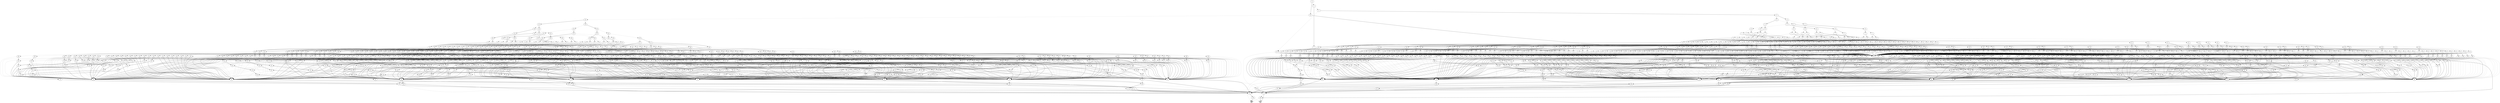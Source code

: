 digraph G {
0 [shape=box, label="0", style=filled, shape=box, height=0.3, width=0.3];
1 [shape=box, label="1", style=filled, shape=box, height=0.3, width=0.3];
331354 [label="0"];
331354 -> 330601 [style=dotted];
331354 -> 331353 [style=filled];
330601 [label="1"];
330601 -> 330598 [style=dotted];
330601 -> 330600 [style=filled];
330598 [label="2"];
330598 -> 329590 [style=dotted];
330598 -> 330597 [style=filled];
329590 [label="11"];
329590 -> 329589 [style=dotted];
329590 -> 136684 [style=filled];
329589 [label="34"];
329589 -> 136719 [style=dotted];
329589 -> 134481 [style=filled];
136719 [label="74"];
136719 -> 0 [style=dotted];
136719 -> 155 [style=filled];
155 [label="76"];
155 -> 1 [style=dotted];
155 -> 0 [style=filled];
134481 [label="74"];
134481 -> 154 [style=dotted];
134481 -> 1 [style=filled];
154 [label="76"];
154 -> 0 [style=dotted];
154 -> 1 [style=filled];
136684 [label="74"];
136684 -> 0 [style=dotted];
136684 -> 154 [style=filled];
330597 [label="3"];
330597 -> 330217 [style=dotted];
330597 -> 330596 [style=filled];
330217 [label="4"];
330217 -> 329961 [style=dotted];
330217 -> 330216 [style=filled];
329961 [label="5"];
329961 -> 329801 [style=dotted];
329961 -> 329960 [style=filled];
329801 [label="6"];
329801 -> 329705 [style=dotted];
329801 -> 329800 [style=filled];
329705 [label="7"];
329705 -> 329649 [style=dotted];
329705 -> 329704 [style=filled];
329649 [label="8"];
329649 -> 329614 [style=dotted];
329649 -> 329648 [style=filled];
329614 [label="9"];
329614 -> 329604 [style=dotted];
329614 -> 329613 [style=filled];
329604 [label="10"];
329604 -> 329598 [style=dotted];
329604 -> 329603 [style=filled];
329598 [label="11"];
329598 -> 329597 [style=dotted];
329598 -> 136684 [style=filled];
329597 [label="60"];
329597 -> 329591 [style=dotted];
329597 -> 329596 [style=filled];
329591 [label="65"];
329591 -> 136719 [style=dotted];
329591 -> 134481 [style=filled];
329596 [label="65"];
329596 -> 329593 [style=dotted];
329596 -> 329595 [style=filled];
329593 [label="66"];
329593 -> 136719 [style=dotted];
329593 -> 329592 [style=filled];
329592 [label="67"];
329592 -> 136719 [style=dotted];
329592 -> 134481 [style=filled];
329595 [label="66"];
329595 -> 134481 [style=dotted];
329595 -> 329594 [style=filled];
329594 [label="67"];
329594 -> 134481 [style=dotted];
329594 -> 136719 [style=filled];
329603 [label="11"];
329603 -> 329602 [style=dotted];
329603 -> 136684 [style=filled];
329602 [label="60"];
329602 -> 329596 [style=dotted];
329602 -> 329601 [style=filled];
329601 [label="65"];
329601 -> 329599 [style=dotted];
329601 -> 329600 [style=filled];
329599 [label="66"];
329599 -> 136719 [style=dotted];
329599 -> 134481 [style=filled];
329600 [label="66"];
329600 -> 134481 [style=dotted];
329600 -> 136719 [style=filled];
329613 [label="10"];
329613 -> 329609 [style=dotted];
329613 -> 329612 [style=filled];
329609 [label="11"];
329609 -> 329608 [style=dotted];
329609 -> 136684 [style=filled];
329608 [label="60"];
329608 -> 329601 [style=dotted];
329608 -> 329607 [style=filled];
329607 [label="65"];
329607 -> 329605 [style=dotted];
329607 -> 329606 [style=filled];
329605 [label="66"];
329605 -> 329592 [style=dotted];
329605 -> 134481 [style=filled];
329606 [label="66"];
329606 -> 329594 [style=dotted];
329606 -> 136719 [style=filled];
329612 [label="11"];
329612 -> 329611 [style=dotted];
329612 -> 136684 [style=filled];
329611 [label="60"];
329611 -> 329607 [style=dotted];
329611 -> 329610 [style=filled];
329610 [label="65"];
329610 -> 134481 [style=dotted];
329610 -> 136719 [style=filled];
329648 [label="9"];
329648 -> 329631 [style=dotted];
329648 -> 329647 [style=filled];
329631 [label="10"];
329631 -> 329622 [style=dotted];
329631 -> 329630 [style=filled];
329622 [label="11"];
329622 -> 329621 [style=dotted];
329622 -> 136684 [style=filled];
329621 [label="60"];
329621 -> 329610 [style=dotted];
329621 -> 329620 [style=filled];
329620 [label="61"];
329620 -> 329615 [style=dotted];
329620 -> 329619 [style=filled];
329615 [label="65"];
329615 -> 329595 [style=dotted];
329615 -> 329593 [style=filled];
329619 [label="62"];
329619 -> 329615 [style=dotted];
329619 -> 329618 [style=filled];
329618 [label="63"];
329618 -> 329615 [style=dotted];
329618 -> 329617 [style=filled];
329617 [label="64"];
329617 -> 329615 [style=dotted];
329617 -> 329616 [style=filled];
329616 [label="65"];
329616 -> 329595 [style=dotted];
329616 -> 136719 [style=filled];
329630 [label="11"];
329630 -> 329629 [style=dotted];
329630 -> 136684 [style=filled];
329629 [label="60"];
329629 -> 329615 [style=dotted];
329629 -> 329628 [style=filled];
329628 [label="61"];
329628 -> 329623 [style=dotted];
329628 -> 329627 [style=filled];
329623 [label="65"];
329623 -> 329600 [style=dotted];
329623 -> 329599 [style=filled];
329627 [label="62"];
329627 -> 329623 [style=dotted];
329627 -> 329626 [style=filled];
329626 [label="63"];
329626 -> 329623 [style=dotted];
329626 -> 329625 [style=filled];
329625 [label="64"];
329625 -> 329623 [style=dotted];
329625 -> 329624 [style=filled];
329624 [label="65"];
329624 -> 329600 [style=dotted];
329624 -> 329593 [style=filled];
329647 [label="10"];
329647 -> 329639 [style=dotted];
329647 -> 329646 [style=filled];
329639 [label="11"];
329639 -> 329638 [style=dotted];
329639 -> 136684 [style=filled];
329638 [label="60"];
329638 -> 329623 [style=dotted];
329638 -> 329637 [style=filled];
329637 [label="61"];
329637 -> 329632 [style=dotted];
329637 -> 329636 [style=filled];
329632 [label="65"];
329632 -> 329606 [style=dotted];
329632 -> 329605 [style=filled];
329636 [label="62"];
329636 -> 329632 [style=dotted];
329636 -> 329635 [style=filled];
329635 [label="63"];
329635 -> 329632 [style=dotted];
329635 -> 329634 [style=filled];
329634 [label="64"];
329634 -> 329632 [style=dotted];
329634 -> 329633 [style=filled];
329633 [label="65"];
329633 -> 329606 [style=dotted];
329633 -> 329599 [style=filled];
329646 [label="11"];
329646 -> 329645 [style=dotted];
329646 -> 136684 [style=filled];
329645 [label="60"];
329645 -> 329632 [style=dotted];
329645 -> 329644 [style=filled];
329644 [label="61"];
329644 -> 329591 [style=dotted];
329644 -> 329643 [style=filled];
329643 [label="62"];
329643 -> 329591 [style=dotted];
329643 -> 329642 [style=filled];
329642 [label="63"];
329642 -> 329591 [style=dotted];
329642 -> 329641 [style=filled];
329641 [label="64"];
329641 -> 329591 [style=dotted];
329641 -> 329640 [style=filled];
329640 [label="65"];
329640 -> 136719 [style=dotted];
329640 -> 329605 [style=filled];
329704 [label="8"];
329704 -> 329676 [style=dotted];
329704 -> 329703 [style=filled];
329676 [label="9"];
329676 -> 329662 [style=dotted];
329676 -> 329675 [style=filled];
329662 [label="10"];
329662 -> 329655 [style=dotted];
329662 -> 329661 [style=filled];
329655 [label="11"];
329655 -> 329654 [style=dotted];
329655 -> 136684 [style=filled];
329654 [label="60"];
329654 -> 329591 [style=dotted];
329654 -> 329653 [style=filled];
329653 [label="61"];
329653 -> 329596 [style=dotted];
329653 -> 329652 [style=filled];
329652 [label="62"];
329652 -> 329596 [style=dotted];
329652 -> 329651 [style=filled];
329651 [label="63"];
329651 -> 329596 [style=dotted];
329651 -> 329650 [style=filled];
329650 [label="64"];
329650 -> 329596 [style=dotted];
329650 -> 329591 [style=filled];
329661 [label="11"];
329661 -> 329660 [style=dotted];
329661 -> 136684 [style=filled];
329660 [label="60"];
329660 -> 329596 [style=dotted];
329660 -> 329659 [style=filled];
329659 [label="61"];
329659 -> 329601 [style=dotted];
329659 -> 329658 [style=filled];
329658 [label="62"];
329658 -> 329601 [style=dotted];
329658 -> 329657 [style=filled];
329657 [label="63"];
329657 -> 329601 [style=dotted];
329657 -> 329656 [style=filled];
329656 [label="64"];
329656 -> 329601 [style=dotted];
329656 -> 329596 [style=filled];
329675 [label="10"];
329675 -> 329668 [style=dotted];
329675 -> 329674 [style=filled];
329668 [label="11"];
329668 -> 329667 [style=dotted];
329668 -> 136684 [style=filled];
329667 [label="60"];
329667 -> 329601 [style=dotted];
329667 -> 329666 [style=filled];
329666 [label="61"];
329666 -> 329607 [style=dotted];
329666 -> 329665 [style=filled];
329665 [label="62"];
329665 -> 329607 [style=dotted];
329665 -> 329664 [style=filled];
329664 [label="63"];
329664 -> 329607 [style=dotted];
329664 -> 329663 [style=filled];
329663 [label="64"];
329663 -> 329607 [style=dotted];
329663 -> 329601 [style=filled];
329674 [label="11"];
329674 -> 329673 [style=dotted];
329674 -> 136684 [style=filled];
329673 [label="60"];
329673 -> 329607 [style=dotted];
329673 -> 329672 [style=filled];
329672 [label="61"];
329672 -> 329610 [style=dotted];
329672 -> 329671 [style=filled];
329671 [label="62"];
329671 -> 329610 [style=dotted];
329671 -> 329670 [style=filled];
329670 [label="63"];
329670 -> 329610 [style=dotted];
329670 -> 329669 [style=filled];
329669 [label="64"];
329669 -> 329610 [style=dotted];
329669 -> 329607 [style=filled];
329703 [label="9"];
329703 -> 329689 [style=dotted];
329703 -> 329702 [style=filled];
329689 [label="10"];
329689 -> 329682 [style=dotted];
329689 -> 329688 [style=filled];
329682 [label="11"];
329682 -> 329681 [style=dotted];
329682 -> 136684 [style=filled];
329681 [label="60"];
329681 -> 329610 [style=dotted];
329681 -> 329680 [style=filled];
329680 [label="61"];
329680 -> 329615 [style=dotted];
329680 -> 329679 [style=filled];
329679 [label="62"];
329679 -> 329615 [style=dotted];
329679 -> 329678 [style=filled];
329678 [label="63"];
329678 -> 329615 [style=dotted];
329678 -> 329677 [style=filled];
329677 [label="64"];
329677 -> 329616 [style=dotted];
329677 -> 329610 [style=filled];
329688 [label="11"];
329688 -> 329687 [style=dotted];
329688 -> 136684 [style=filled];
329687 [label="60"];
329687 -> 329615 [style=dotted];
329687 -> 329686 [style=filled];
329686 [label="61"];
329686 -> 329623 [style=dotted];
329686 -> 329685 [style=filled];
329685 [label="62"];
329685 -> 329623 [style=dotted];
329685 -> 329684 [style=filled];
329684 [label="63"];
329684 -> 329623 [style=dotted];
329684 -> 329683 [style=filled];
329683 [label="64"];
329683 -> 329624 [style=dotted];
329683 -> 329615 [style=filled];
329702 [label="10"];
329702 -> 329695 [style=dotted];
329702 -> 329701 [style=filled];
329695 [label="11"];
329695 -> 329694 [style=dotted];
329695 -> 136684 [style=filled];
329694 [label="60"];
329694 -> 329623 [style=dotted];
329694 -> 329693 [style=filled];
329693 [label="61"];
329693 -> 329632 [style=dotted];
329693 -> 329692 [style=filled];
329692 [label="62"];
329692 -> 329632 [style=dotted];
329692 -> 329691 [style=filled];
329691 [label="63"];
329691 -> 329632 [style=dotted];
329691 -> 329690 [style=filled];
329690 [label="64"];
329690 -> 329633 [style=dotted];
329690 -> 329623 [style=filled];
329701 [label="11"];
329701 -> 329700 [style=dotted];
329701 -> 136684 [style=filled];
329700 [label="60"];
329700 -> 329632 [style=dotted];
329700 -> 329699 [style=filled];
329699 [label="61"];
329699 -> 329591 [style=dotted];
329699 -> 329698 [style=filled];
329698 [label="62"];
329698 -> 329591 [style=dotted];
329698 -> 329697 [style=filled];
329697 [label="63"];
329697 -> 329591 [style=dotted];
329697 -> 329696 [style=filled];
329696 [label="64"];
329696 -> 329640 [style=dotted];
329696 -> 329632 [style=filled];
329800 [label="7"];
329800 -> 329752 [style=dotted];
329800 -> 329799 [style=filled];
329752 [label="8"];
329752 -> 329728 [style=dotted];
329752 -> 329751 [style=filled];
329728 [label="9"];
329728 -> 329716 [style=dotted];
329728 -> 329727 [style=filled];
329716 [label="10"];
329716 -> 329710 [style=dotted];
329716 -> 329715 [style=filled];
329710 [label="11"];
329710 -> 329709 [style=dotted];
329710 -> 136684 [style=filled];
329709 [label="60"];
329709 -> 329591 [style=dotted];
329709 -> 329708 [style=filled];
329708 [label="61"];
329708 -> 329596 [style=dotted];
329708 -> 329707 [style=filled];
329707 [label="62"];
329707 -> 329596 [style=dotted];
329707 -> 329706 [style=filled];
329706 [label="63"];
329706 -> 329596 [style=dotted];
329706 -> 329591 [style=filled];
329715 [label="11"];
329715 -> 329714 [style=dotted];
329715 -> 136684 [style=filled];
329714 [label="60"];
329714 -> 329596 [style=dotted];
329714 -> 329713 [style=filled];
329713 [label="61"];
329713 -> 329601 [style=dotted];
329713 -> 329712 [style=filled];
329712 [label="62"];
329712 -> 329601 [style=dotted];
329712 -> 329711 [style=filled];
329711 [label="63"];
329711 -> 329601 [style=dotted];
329711 -> 329596 [style=filled];
329727 [label="10"];
329727 -> 329721 [style=dotted];
329727 -> 329726 [style=filled];
329721 [label="11"];
329721 -> 329720 [style=dotted];
329721 -> 136684 [style=filled];
329720 [label="60"];
329720 -> 329601 [style=dotted];
329720 -> 329719 [style=filled];
329719 [label="61"];
329719 -> 329607 [style=dotted];
329719 -> 329718 [style=filled];
329718 [label="62"];
329718 -> 329607 [style=dotted];
329718 -> 329717 [style=filled];
329717 [label="63"];
329717 -> 329607 [style=dotted];
329717 -> 329601 [style=filled];
329726 [label="11"];
329726 -> 329725 [style=dotted];
329726 -> 136684 [style=filled];
329725 [label="60"];
329725 -> 329607 [style=dotted];
329725 -> 329724 [style=filled];
329724 [label="61"];
329724 -> 329610 [style=dotted];
329724 -> 329723 [style=filled];
329723 [label="62"];
329723 -> 329610 [style=dotted];
329723 -> 329722 [style=filled];
329722 [label="63"];
329722 -> 329610 [style=dotted];
329722 -> 329607 [style=filled];
329751 [label="9"];
329751 -> 329739 [style=dotted];
329751 -> 329750 [style=filled];
329739 [label="10"];
329739 -> 329733 [style=dotted];
329739 -> 329738 [style=filled];
329733 [label="11"];
329733 -> 329732 [style=dotted];
329733 -> 136684 [style=filled];
329732 [label="60"];
329732 -> 329610 [style=dotted];
329732 -> 329731 [style=filled];
329731 [label="61"];
329731 -> 329615 [style=dotted];
329731 -> 329730 [style=filled];
329730 [label="62"];
329730 -> 329615 [style=dotted];
329730 -> 329729 [style=filled];
329729 [label="63"];
329729 -> 329617 [style=dotted];
329729 -> 329610 [style=filled];
329738 [label="11"];
329738 -> 329737 [style=dotted];
329738 -> 136684 [style=filled];
329737 [label="60"];
329737 -> 329615 [style=dotted];
329737 -> 329736 [style=filled];
329736 [label="61"];
329736 -> 329623 [style=dotted];
329736 -> 329735 [style=filled];
329735 [label="62"];
329735 -> 329623 [style=dotted];
329735 -> 329734 [style=filled];
329734 [label="63"];
329734 -> 329625 [style=dotted];
329734 -> 329615 [style=filled];
329750 [label="10"];
329750 -> 329744 [style=dotted];
329750 -> 329749 [style=filled];
329744 [label="11"];
329744 -> 329743 [style=dotted];
329744 -> 136684 [style=filled];
329743 [label="60"];
329743 -> 329623 [style=dotted];
329743 -> 329742 [style=filled];
329742 [label="61"];
329742 -> 329632 [style=dotted];
329742 -> 329741 [style=filled];
329741 [label="62"];
329741 -> 329632 [style=dotted];
329741 -> 329740 [style=filled];
329740 [label="63"];
329740 -> 329634 [style=dotted];
329740 -> 329623 [style=filled];
329749 [label="11"];
329749 -> 329748 [style=dotted];
329749 -> 136684 [style=filled];
329748 [label="60"];
329748 -> 329632 [style=dotted];
329748 -> 329747 [style=filled];
329747 [label="61"];
329747 -> 329591 [style=dotted];
329747 -> 329746 [style=filled];
329746 [label="62"];
329746 -> 329591 [style=dotted];
329746 -> 329745 [style=filled];
329745 [label="63"];
329745 -> 329641 [style=dotted];
329745 -> 329632 [style=filled];
329799 [label="8"];
329799 -> 329775 [style=dotted];
329799 -> 329798 [style=filled];
329775 [label="9"];
329775 -> 329763 [style=dotted];
329775 -> 329774 [style=filled];
329763 [label="10"];
329763 -> 329757 [style=dotted];
329763 -> 329762 [style=filled];
329757 [label="11"];
329757 -> 329756 [style=dotted];
329757 -> 136684 [style=filled];
329756 [label="60"];
329756 -> 329591 [style=dotted];
329756 -> 329755 [style=filled];
329755 [label="61"];
329755 -> 329596 [style=dotted];
329755 -> 329754 [style=filled];
329754 [label="62"];
329754 -> 329596 [style=dotted];
329754 -> 329753 [style=filled];
329753 [label="63"];
329753 -> 329650 [style=dotted];
329753 -> 329591 [style=filled];
329762 [label="11"];
329762 -> 329761 [style=dotted];
329762 -> 136684 [style=filled];
329761 [label="60"];
329761 -> 329596 [style=dotted];
329761 -> 329760 [style=filled];
329760 [label="61"];
329760 -> 329601 [style=dotted];
329760 -> 329759 [style=filled];
329759 [label="62"];
329759 -> 329601 [style=dotted];
329759 -> 329758 [style=filled];
329758 [label="63"];
329758 -> 329656 [style=dotted];
329758 -> 329596 [style=filled];
329774 [label="10"];
329774 -> 329768 [style=dotted];
329774 -> 329773 [style=filled];
329768 [label="11"];
329768 -> 329767 [style=dotted];
329768 -> 136684 [style=filled];
329767 [label="60"];
329767 -> 329601 [style=dotted];
329767 -> 329766 [style=filled];
329766 [label="61"];
329766 -> 329607 [style=dotted];
329766 -> 329765 [style=filled];
329765 [label="62"];
329765 -> 329607 [style=dotted];
329765 -> 329764 [style=filled];
329764 [label="63"];
329764 -> 329663 [style=dotted];
329764 -> 329601 [style=filled];
329773 [label="11"];
329773 -> 329772 [style=dotted];
329773 -> 136684 [style=filled];
329772 [label="60"];
329772 -> 329607 [style=dotted];
329772 -> 329771 [style=filled];
329771 [label="61"];
329771 -> 329610 [style=dotted];
329771 -> 329770 [style=filled];
329770 [label="62"];
329770 -> 329610 [style=dotted];
329770 -> 329769 [style=filled];
329769 [label="63"];
329769 -> 329669 [style=dotted];
329769 -> 329607 [style=filled];
329798 [label="9"];
329798 -> 329786 [style=dotted];
329798 -> 329797 [style=filled];
329786 [label="10"];
329786 -> 329780 [style=dotted];
329786 -> 329785 [style=filled];
329780 [label="11"];
329780 -> 329779 [style=dotted];
329780 -> 136684 [style=filled];
329779 [label="60"];
329779 -> 329610 [style=dotted];
329779 -> 329778 [style=filled];
329778 [label="61"];
329778 -> 329615 [style=dotted];
329778 -> 329777 [style=filled];
329777 [label="62"];
329777 -> 329615 [style=dotted];
329777 -> 329776 [style=filled];
329776 [label="63"];
329776 -> 329677 [style=dotted];
329776 -> 329610 [style=filled];
329785 [label="11"];
329785 -> 329784 [style=dotted];
329785 -> 136684 [style=filled];
329784 [label="60"];
329784 -> 329615 [style=dotted];
329784 -> 329783 [style=filled];
329783 [label="61"];
329783 -> 329623 [style=dotted];
329783 -> 329782 [style=filled];
329782 [label="62"];
329782 -> 329623 [style=dotted];
329782 -> 329781 [style=filled];
329781 [label="63"];
329781 -> 329683 [style=dotted];
329781 -> 329615 [style=filled];
329797 [label="10"];
329797 -> 329791 [style=dotted];
329797 -> 329796 [style=filled];
329791 [label="11"];
329791 -> 329790 [style=dotted];
329791 -> 136684 [style=filled];
329790 [label="60"];
329790 -> 329623 [style=dotted];
329790 -> 329789 [style=filled];
329789 [label="61"];
329789 -> 329632 [style=dotted];
329789 -> 329788 [style=filled];
329788 [label="62"];
329788 -> 329632 [style=dotted];
329788 -> 329787 [style=filled];
329787 [label="63"];
329787 -> 329690 [style=dotted];
329787 -> 329623 [style=filled];
329796 [label="11"];
329796 -> 329795 [style=dotted];
329796 -> 136684 [style=filled];
329795 [label="60"];
329795 -> 329632 [style=dotted];
329795 -> 329794 [style=filled];
329794 [label="61"];
329794 -> 329591 [style=dotted];
329794 -> 329793 [style=filled];
329793 [label="62"];
329793 -> 329591 [style=dotted];
329793 -> 329792 [style=filled];
329792 [label="63"];
329792 -> 329696 [style=dotted];
329792 -> 329632 [style=filled];
329960 [label="6"];
329960 -> 329880 [style=dotted];
329960 -> 329959 [style=filled];
329880 [label="7"];
329880 -> 329840 [style=dotted];
329880 -> 329879 [style=filled];
329840 [label="8"];
329840 -> 329820 [style=dotted];
329840 -> 329839 [style=filled];
329820 [label="9"];
329820 -> 329810 [style=dotted];
329820 -> 329819 [style=filled];
329810 [label="10"];
329810 -> 329805 [style=dotted];
329810 -> 329809 [style=filled];
329805 [label="11"];
329805 -> 329804 [style=dotted];
329805 -> 136684 [style=filled];
329804 [label="60"];
329804 -> 329591 [style=dotted];
329804 -> 329803 [style=filled];
329803 [label="61"];
329803 -> 329596 [style=dotted];
329803 -> 329802 [style=filled];
329802 [label="62"];
329802 -> 329596 [style=dotted];
329802 -> 329591 [style=filled];
329809 [label="11"];
329809 -> 329808 [style=dotted];
329809 -> 136684 [style=filled];
329808 [label="60"];
329808 -> 329596 [style=dotted];
329808 -> 329807 [style=filled];
329807 [label="61"];
329807 -> 329601 [style=dotted];
329807 -> 329806 [style=filled];
329806 [label="62"];
329806 -> 329601 [style=dotted];
329806 -> 329596 [style=filled];
329819 [label="10"];
329819 -> 329814 [style=dotted];
329819 -> 329818 [style=filled];
329814 [label="11"];
329814 -> 329813 [style=dotted];
329814 -> 136684 [style=filled];
329813 [label="60"];
329813 -> 329601 [style=dotted];
329813 -> 329812 [style=filled];
329812 [label="61"];
329812 -> 329607 [style=dotted];
329812 -> 329811 [style=filled];
329811 [label="62"];
329811 -> 329607 [style=dotted];
329811 -> 329601 [style=filled];
329818 [label="11"];
329818 -> 329817 [style=dotted];
329818 -> 136684 [style=filled];
329817 [label="60"];
329817 -> 329607 [style=dotted];
329817 -> 329816 [style=filled];
329816 [label="61"];
329816 -> 329610 [style=dotted];
329816 -> 329815 [style=filled];
329815 [label="62"];
329815 -> 329610 [style=dotted];
329815 -> 329607 [style=filled];
329839 [label="9"];
329839 -> 329829 [style=dotted];
329839 -> 329838 [style=filled];
329829 [label="10"];
329829 -> 329824 [style=dotted];
329829 -> 329828 [style=filled];
329824 [label="11"];
329824 -> 329823 [style=dotted];
329824 -> 136684 [style=filled];
329823 [label="60"];
329823 -> 329610 [style=dotted];
329823 -> 329822 [style=filled];
329822 [label="61"];
329822 -> 329615 [style=dotted];
329822 -> 329821 [style=filled];
329821 [label="62"];
329821 -> 329618 [style=dotted];
329821 -> 329610 [style=filled];
329828 [label="11"];
329828 -> 329827 [style=dotted];
329828 -> 136684 [style=filled];
329827 [label="60"];
329827 -> 329615 [style=dotted];
329827 -> 329826 [style=filled];
329826 [label="61"];
329826 -> 329623 [style=dotted];
329826 -> 329825 [style=filled];
329825 [label="62"];
329825 -> 329626 [style=dotted];
329825 -> 329615 [style=filled];
329838 [label="10"];
329838 -> 329833 [style=dotted];
329838 -> 329837 [style=filled];
329833 [label="11"];
329833 -> 329832 [style=dotted];
329833 -> 136684 [style=filled];
329832 [label="60"];
329832 -> 329623 [style=dotted];
329832 -> 329831 [style=filled];
329831 [label="61"];
329831 -> 329632 [style=dotted];
329831 -> 329830 [style=filled];
329830 [label="62"];
329830 -> 329635 [style=dotted];
329830 -> 329623 [style=filled];
329837 [label="11"];
329837 -> 329836 [style=dotted];
329837 -> 136684 [style=filled];
329836 [label="60"];
329836 -> 329632 [style=dotted];
329836 -> 329835 [style=filled];
329835 [label="61"];
329835 -> 329591 [style=dotted];
329835 -> 329834 [style=filled];
329834 [label="62"];
329834 -> 329642 [style=dotted];
329834 -> 329632 [style=filled];
329879 [label="8"];
329879 -> 329859 [style=dotted];
329879 -> 329878 [style=filled];
329859 [label="9"];
329859 -> 329849 [style=dotted];
329859 -> 329858 [style=filled];
329849 [label="10"];
329849 -> 329844 [style=dotted];
329849 -> 329848 [style=filled];
329844 [label="11"];
329844 -> 329843 [style=dotted];
329844 -> 136684 [style=filled];
329843 [label="60"];
329843 -> 329591 [style=dotted];
329843 -> 329842 [style=filled];
329842 [label="61"];
329842 -> 329596 [style=dotted];
329842 -> 329841 [style=filled];
329841 [label="62"];
329841 -> 329651 [style=dotted];
329841 -> 329591 [style=filled];
329848 [label="11"];
329848 -> 329847 [style=dotted];
329848 -> 136684 [style=filled];
329847 [label="60"];
329847 -> 329596 [style=dotted];
329847 -> 329846 [style=filled];
329846 [label="61"];
329846 -> 329601 [style=dotted];
329846 -> 329845 [style=filled];
329845 [label="62"];
329845 -> 329657 [style=dotted];
329845 -> 329596 [style=filled];
329858 [label="10"];
329858 -> 329853 [style=dotted];
329858 -> 329857 [style=filled];
329853 [label="11"];
329853 -> 329852 [style=dotted];
329853 -> 136684 [style=filled];
329852 [label="60"];
329852 -> 329601 [style=dotted];
329852 -> 329851 [style=filled];
329851 [label="61"];
329851 -> 329607 [style=dotted];
329851 -> 329850 [style=filled];
329850 [label="62"];
329850 -> 329664 [style=dotted];
329850 -> 329601 [style=filled];
329857 [label="11"];
329857 -> 329856 [style=dotted];
329857 -> 136684 [style=filled];
329856 [label="60"];
329856 -> 329607 [style=dotted];
329856 -> 329855 [style=filled];
329855 [label="61"];
329855 -> 329610 [style=dotted];
329855 -> 329854 [style=filled];
329854 [label="62"];
329854 -> 329670 [style=dotted];
329854 -> 329607 [style=filled];
329878 [label="9"];
329878 -> 329868 [style=dotted];
329878 -> 329877 [style=filled];
329868 [label="10"];
329868 -> 329863 [style=dotted];
329868 -> 329867 [style=filled];
329863 [label="11"];
329863 -> 329862 [style=dotted];
329863 -> 136684 [style=filled];
329862 [label="60"];
329862 -> 329610 [style=dotted];
329862 -> 329861 [style=filled];
329861 [label="61"];
329861 -> 329615 [style=dotted];
329861 -> 329860 [style=filled];
329860 [label="62"];
329860 -> 329678 [style=dotted];
329860 -> 329610 [style=filled];
329867 [label="11"];
329867 -> 329866 [style=dotted];
329867 -> 136684 [style=filled];
329866 [label="60"];
329866 -> 329615 [style=dotted];
329866 -> 329865 [style=filled];
329865 [label="61"];
329865 -> 329623 [style=dotted];
329865 -> 329864 [style=filled];
329864 [label="62"];
329864 -> 329684 [style=dotted];
329864 -> 329615 [style=filled];
329877 [label="10"];
329877 -> 329872 [style=dotted];
329877 -> 329876 [style=filled];
329872 [label="11"];
329872 -> 329871 [style=dotted];
329872 -> 136684 [style=filled];
329871 [label="60"];
329871 -> 329623 [style=dotted];
329871 -> 329870 [style=filled];
329870 [label="61"];
329870 -> 329632 [style=dotted];
329870 -> 329869 [style=filled];
329869 [label="62"];
329869 -> 329691 [style=dotted];
329869 -> 329623 [style=filled];
329876 [label="11"];
329876 -> 329875 [style=dotted];
329876 -> 136684 [style=filled];
329875 [label="60"];
329875 -> 329632 [style=dotted];
329875 -> 329874 [style=filled];
329874 [label="61"];
329874 -> 329591 [style=dotted];
329874 -> 329873 [style=filled];
329873 [label="62"];
329873 -> 329697 [style=dotted];
329873 -> 329632 [style=filled];
329959 [label="7"];
329959 -> 329919 [style=dotted];
329959 -> 329958 [style=filled];
329919 [label="8"];
329919 -> 329899 [style=dotted];
329919 -> 329918 [style=filled];
329899 [label="9"];
329899 -> 329889 [style=dotted];
329899 -> 329898 [style=filled];
329889 [label="10"];
329889 -> 329884 [style=dotted];
329889 -> 329888 [style=filled];
329884 [label="11"];
329884 -> 329883 [style=dotted];
329884 -> 136684 [style=filled];
329883 [label="60"];
329883 -> 329591 [style=dotted];
329883 -> 329882 [style=filled];
329882 [label="61"];
329882 -> 329596 [style=dotted];
329882 -> 329881 [style=filled];
329881 [label="62"];
329881 -> 329706 [style=dotted];
329881 -> 329591 [style=filled];
329888 [label="11"];
329888 -> 329887 [style=dotted];
329888 -> 136684 [style=filled];
329887 [label="60"];
329887 -> 329596 [style=dotted];
329887 -> 329886 [style=filled];
329886 [label="61"];
329886 -> 329601 [style=dotted];
329886 -> 329885 [style=filled];
329885 [label="62"];
329885 -> 329711 [style=dotted];
329885 -> 329596 [style=filled];
329898 [label="10"];
329898 -> 329893 [style=dotted];
329898 -> 329897 [style=filled];
329893 [label="11"];
329893 -> 329892 [style=dotted];
329893 -> 136684 [style=filled];
329892 [label="60"];
329892 -> 329601 [style=dotted];
329892 -> 329891 [style=filled];
329891 [label="61"];
329891 -> 329607 [style=dotted];
329891 -> 329890 [style=filled];
329890 [label="62"];
329890 -> 329717 [style=dotted];
329890 -> 329601 [style=filled];
329897 [label="11"];
329897 -> 329896 [style=dotted];
329897 -> 136684 [style=filled];
329896 [label="60"];
329896 -> 329607 [style=dotted];
329896 -> 329895 [style=filled];
329895 [label="61"];
329895 -> 329610 [style=dotted];
329895 -> 329894 [style=filled];
329894 [label="62"];
329894 -> 329722 [style=dotted];
329894 -> 329607 [style=filled];
329918 [label="9"];
329918 -> 329908 [style=dotted];
329918 -> 329917 [style=filled];
329908 [label="10"];
329908 -> 329903 [style=dotted];
329908 -> 329907 [style=filled];
329903 [label="11"];
329903 -> 329902 [style=dotted];
329903 -> 136684 [style=filled];
329902 [label="60"];
329902 -> 329610 [style=dotted];
329902 -> 329901 [style=filled];
329901 [label="61"];
329901 -> 329615 [style=dotted];
329901 -> 329900 [style=filled];
329900 [label="62"];
329900 -> 329729 [style=dotted];
329900 -> 329610 [style=filled];
329907 [label="11"];
329907 -> 329906 [style=dotted];
329907 -> 136684 [style=filled];
329906 [label="60"];
329906 -> 329615 [style=dotted];
329906 -> 329905 [style=filled];
329905 [label="61"];
329905 -> 329623 [style=dotted];
329905 -> 329904 [style=filled];
329904 [label="62"];
329904 -> 329734 [style=dotted];
329904 -> 329615 [style=filled];
329917 [label="10"];
329917 -> 329912 [style=dotted];
329917 -> 329916 [style=filled];
329912 [label="11"];
329912 -> 329911 [style=dotted];
329912 -> 136684 [style=filled];
329911 [label="60"];
329911 -> 329623 [style=dotted];
329911 -> 329910 [style=filled];
329910 [label="61"];
329910 -> 329632 [style=dotted];
329910 -> 329909 [style=filled];
329909 [label="62"];
329909 -> 329740 [style=dotted];
329909 -> 329623 [style=filled];
329916 [label="11"];
329916 -> 329915 [style=dotted];
329916 -> 136684 [style=filled];
329915 [label="60"];
329915 -> 329632 [style=dotted];
329915 -> 329914 [style=filled];
329914 [label="61"];
329914 -> 329591 [style=dotted];
329914 -> 329913 [style=filled];
329913 [label="62"];
329913 -> 329745 [style=dotted];
329913 -> 329632 [style=filled];
329958 [label="8"];
329958 -> 329938 [style=dotted];
329958 -> 329957 [style=filled];
329938 [label="9"];
329938 -> 329928 [style=dotted];
329938 -> 329937 [style=filled];
329928 [label="10"];
329928 -> 329923 [style=dotted];
329928 -> 329927 [style=filled];
329923 [label="11"];
329923 -> 329922 [style=dotted];
329923 -> 136684 [style=filled];
329922 [label="60"];
329922 -> 329591 [style=dotted];
329922 -> 329921 [style=filled];
329921 [label="61"];
329921 -> 329596 [style=dotted];
329921 -> 329920 [style=filled];
329920 [label="62"];
329920 -> 329753 [style=dotted];
329920 -> 329591 [style=filled];
329927 [label="11"];
329927 -> 329926 [style=dotted];
329927 -> 136684 [style=filled];
329926 [label="60"];
329926 -> 329596 [style=dotted];
329926 -> 329925 [style=filled];
329925 [label="61"];
329925 -> 329601 [style=dotted];
329925 -> 329924 [style=filled];
329924 [label="62"];
329924 -> 329758 [style=dotted];
329924 -> 329596 [style=filled];
329937 [label="10"];
329937 -> 329932 [style=dotted];
329937 -> 329936 [style=filled];
329932 [label="11"];
329932 -> 329931 [style=dotted];
329932 -> 136684 [style=filled];
329931 [label="60"];
329931 -> 329601 [style=dotted];
329931 -> 329930 [style=filled];
329930 [label="61"];
329930 -> 329607 [style=dotted];
329930 -> 329929 [style=filled];
329929 [label="62"];
329929 -> 329764 [style=dotted];
329929 -> 329601 [style=filled];
329936 [label="11"];
329936 -> 329935 [style=dotted];
329936 -> 136684 [style=filled];
329935 [label="60"];
329935 -> 329607 [style=dotted];
329935 -> 329934 [style=filled];
329934 [label="61"];
329934 -> 329610 [style=dotted];
329934 -> 329933 [style=filled];
329933 [label="62"];
329933 -> 329769 [style=dotted];
329933 -> 329607 [style=filled];
329957 [label="9"];
329957 -> 329947 [style=dotted];
329957 -> 329956 [style=filled];
329947 [label="10"];
329947 -> 329942 [style=dotted];
329947 -> 329946 [style=filled];
329942 [label="11"];
329942 -> 329941 [style=dotted];
329942 -> 136684 [style=filled];
329941 [label="60"];
329941 -> 329610 [style=dotted];
329941 -> 329940 [style=filled];
329940 [label="61"];
329940 -> 329615 [style=dotted];
329940 -> 329939 [style=filled];
329939 [label="62"];
329939 -> 329776 [style=dotted];
329939 -> 329610 [style=filled];
329946 [label="11"];
329946 -> 329945 [style=dotted];
329946 -> 136684 [style=filled];
329945 [label="60"];
329945 -> 329615 [style=dotted];
329945 -> 329944 [style=filled];
329944 [label="61"];
329944 -> 329623 [style=dotted];
329944 -> 329943 [style=filled];
329943 [label="62"];
329943 -> 329781 [style=dotted];
329943 -> 329615 [style=filled];
329956 [label="10"];
329956 -> 329951 [style=dotted];
329956 -> 329955 [style=filled];
329951 [label="11"];
329951 -> 329950 [style=dotted];
329951 -> 136684 [style=filled];
329950 [label="60"];
329950 -> 329623 [style=dotted];
329950 -> 329949 [style=filled];
329949 [label="61"];
329949 -> 329632 [style=dotted];
329949 -> 329948 [style=filled];
329948 [label="62"];
329948 -> 329787 [style=dotted];
329948 -> 329623 [style=filled];
329955 [label="11"];
329955 -> 329954 [style=dotted];
329955 -> 136684 [style=filled];
329954 [label="60"];
329954 -> 329632 [style=dotted];
329954 -> 329953 [style=filled];
329953 [label="61"];
329953 -> 329591 [style=dotted];
329953 -> 329952 [style=filled];
329952 [label="62"];
329952 -> 329792 [style=dotted];
329952 -> 329632 [style=filled];
330216 [label="5"];
330216 -> 330088 [style=dotted];
330216 -> 330215 [style=filled];
330088 [label="6"];
330088 -> 330024 [style=dotted];
330088 -> 330087 [style=filled];
330024 [label="7"];
330024 -> 329992 [style=dotted];
330024 -> 330023 [style=filled];
329992 [label="8"];
329992 -> 329976 [style=dotted];
329992 -> 329991 [style=filled];
329976 [label="9"];
329976 -> 329968 [style=dotted];
329976 -> 329975 [style=filled];
329968 [label="10"];
329968 -> 329964 [style=dotted];
329968 -> 329967 [style=filled];
329964 [label="11"];
329964 -> 329963 [style=dotted];
329964 -> 136684 [style=filled];
329963 [label="60"];
329963 -> 329591 [style=dotted];
329963 -> 329962 [style=filled];
329962 [label="61"];
329962 -> 329596 [style=dotted];
329962 -> 329591 [style=filled];
329967 [label="11"];
329967 -> 329966 [style=dotted];
329967 -> 136684 [style=filled];
329966 [label="60"];
329966 -> 329596 [style=dotted];
329966 -> 329965 [style=filled];
329965 [label="61"];
329965 -> 329601 [style=dotted];
329965 -> 329596 [style=filled];
329975 [label="10"];
329975 -> 329971 [style=dotted];
329975 -> 329974 [style=filled];
329971 [label="11"];
329971 -> 329970 [style=dotted];
329971 -> 136684 [style=filled];
329970 [label="60"];
329970 -> 329601 [style=dotted];
329970 -> 329969 [style=filled];
329969 [label="61"];
329969 -> 329607 [style=dotted];
329969 -> 329601 [style=filled];
329974 [label="11"];
329974 -> 329973 [style=dotted];
329974 -> 136684 [style=filled];
329973 [label="60"];
329973 -> 329607 [style=dotted];
329973 -> 329972 [style=filled];
329972 [label="61"];
329972 -> 329610 [style=dotted];
329972 -> 329607 [style=filled];
329991 [label="9"];
329991 -> 329983 [style=dotted];
329991 -> 329990 [style=filled];
329983 [label="10"];
329983 -> 329979 [style=dotted];
329983 -> 329982 [style=filled];
329979 [label="11"];
329979 -> 329978 [style=dotted];
329979 -> 136684 [style=filled];
329978 [label="60"];
329978 -> 329610 [style=dotted];
329978 -> 329977 [style=filled];
329977 [label="61"];
329977 -> 329619 [style=dotted];
329977 -> 329610 [style=filled];
329982 [label="11"];
329982 -> 329981 [style=dotted];
329982 -> 136684 [style=filled];
329981 [label="60"];
329981 -> 329615 [style=dotted];
329981 -> 329980 [style=filled];
329980 [label="61"];
329980 -> 329627 [style=dotted];
329980 -> 329615 [style=filled];
329990 [label="10"];
329990 -> 329986 [style=dotted];
329990 -> 329989 [style=filled];
329986 [label="11"];
329986 -> 329985 [style=dotted];
329986 -> 136684 [style=filled];
329985 [label="60"];
329985 -> 329623 [style=dotted];
329985 -> 329984 [style=filled];
329984 [label="61"];
329984 -> 329636 [style=dotted];
329984 -> 329623 [style=filled];
329989 [label="11"];
329989 -> 329988 [style=dotted];
329989 -> 136684 [style=filled];
329988 [label="60"];
329988 -> 329632 [style=dotted];
329988 -> 329987 [style=filled];
329987 [label="61"];
329987 -> 329643 [style=dotted];
329987 -> 329632 [style=filled];
330023 [label="8"];
330023 -> 330007 [style=dotted];
330023 -> 330022 [style=filled];
330007 [label="9"];
330007 -> 329999 [style=dotted];
330007 -> 330006 [style=filled];
329999 [label="10"];
329999 -> 329995 [style=dotted];
329999 -> 329998 [style=filled];
329995 [label="11"];
329995 -> 329994 [style=dotted];
329995 -> 136684 [style=filled];
329994 [label="60"];
329994 -> 329591 [style=dotted];
329994 -> 329993 [style=filled];
329993 [label="61"];
329993 -> 329652 [style=dotted];
329993 -> 329591 [style=filled];
329998 [label="11"];
329998 -> 329997 [style=dotted];
329998 -> 136684 [style=filled];
329997 [label="60"];
329997 -> 329596 [style=dotted];
329997 -> 329996 [style=filled];
329996 [label="61"];
329996 -> 329658 [style=dotted];
329996 -> 329596 [style=filled];
330006 [label="10"];
330006 -> 330002 [style=dotted];
330006 -> 330005 [style=filled];
330002 [label="11"];
330002 -> 330001 [style=dotted];
330002 -> 136684 [style=filled];
330001 [label="60"];
330001 -> 329601 [style=dotted];
330001 -> 330000 [style=filled];
330000 [label="61"];
330000 -> 329665 [style=dotted];
330000 -> 329601 [style=filled];
330005 [label="11"];
330005 -> 330004 [style=dotted];
330005 -> 136684 [style=filled];
330004 [label="60"];
330004 -> 329607 [style=dotted];
330004 -> 330003 [style=filled];
330003 [label="61"];
330003 -> 329671 [style=dotted];
330003 -> 329607 [style=filled];
330022 [label="9"];
330022 -> 330014 [style=dotted];
330022 -> 330021 [style=filled];
330014 [label="10"];
330014 -> 330010 [style=dotted];
330014 -> 330013 [style=filled];
330010 [label="11"];
330010 -> 330009 [style=dotted];
330010 -> 136684 [style=filled];
330009 [label="60"];
330009 -> 329610 [style=dotted];
330009 -> 330008 [style=filled];
330008 [label="61"];
330008 -> 329679 [style=dotted];
330008 -> 329610 [style=filled];
330013 [label="11"];
330013 -> 330012 [style=dotted];
330013 -> 136684 [style=filled];
330012 [label="60"];
330012 -> 329615 [style=dotted];
330012 -> 330011 [style=filled];
330011 [label="61"];
330011 -> 329685 [style=dotted];
330011 -> 329615 [style=filled];
330021 [label="10"];
330021 -> 330017 [style=dotted];
330021 -> 330020 [style=filled];
330017 [label="11"];
330017 -> 330016 [style=dotted];
330017 -> 136684 [style=filled];
330016 [label="60"];
330016 -> 329623 [style=dotted];
330016 -> 330015 [style=filled];
330015 [label="61"];
330015 -> 329692 [style=dotted];
330015 -> 329623 [style=filled];
330020 [label="11"];
330020 -> 330019 [style=dotted];
330020 -> 136684 [style=filled];
330019 [label="60"];
330019 -> 329632 [style=dotted];
330019 -> 330018 [style=filled];
330018 [label="61"];
330018 -> 329698 [style=dotted];
330018 -> 329632 [style=filled];
330087 [label="7"];
330087 -> 330055 [style=dotted];
330087 -> 330086 [style=filled];
330055 [label="8"];
330055 -> 330039 [style=dotted];
330055 -> 330054 [style=filled];
330039 [label="9"];
330039 -> 330031 [style=dotted];
330039 -> 330038 [style=filled];
330031 [label="10"];
330031 -> 330027 [style=dotted];
330031 -> 330030 [style=filled];
330027 [label="11"];
330027 -> 330026 [style=dotted];
330027 -> 136684 [style=filled];
330026 [label="60"];
330026 -> 329591 [style=dotted];
330026 -> 330025 [style=filled];
330025 [label="61"];
330025 -> 329707 [style=dotted];
330025 -> 329591 [style=filled];
330030 [label="11"];
330030 -> 330029 [style=dotted];
330030 -> 136684 [style=filled];
330029 [label="60"];
330029 -> 329596 [style=dotted];
330029 -> 330028 [style=filled];
330028 [label="61"];
330028 -> 329712 [style=dotted];
330028 -> 329596 [style=filled];
330038 [label="10"];
330038 -> 330034 [style=dotted];
330038 -> 330037 [style=filled];
330034 [label="11"];
330034 -> 330033 [style=dotted];
330034 -> 136684 [style=filled];
330033 [label="60"];
330033 -> 329601 [style=dotted];
330033 -> 330032 [style=filled];
330032 [label="61"];
330032 -> 329718 [style=dotted];
330032 -> 329601 [style=filled];
330037 [label="11"];
330037 -> 330036 [style=dotted];
330037 -> 136684 [style=filled];
330036 [label="60"];
330036 -> 329607 [style=dotted];
330036 -> 330035 [style=filled];
330035 [label="61"];
330035 -> 329723 [style=dotted];
330035 -> 329607 [style=filled];
330054 [label="9"];
330054 -> 330046 [style=dotted];
330054 -> 330053 [style=filled];
330046 [label="10"];
330046 -> 330042 [style=dotted];
330046 -> 330045 [style=filled];
330042 [label="11"];
330042 -> 330041 [style=dotted];
330042 -> 136684 [style=filled];
330041 [label="60"];
330041 -> 329610 [style=dotted];
330041 -> 330040 [style=filled];
330040 [label="61"];
330040 -> 329730 [style=dotted];
330040 -> 329610 [style=filled];
330045 [label="11"];
330045 -> 330044 [style=dotted];
330045 -> 136684 [style=filled];
330044 [label="60"];
330044 -> 329615 [style=dotted];
330044 -> 330043 [style=filled];
330043 [label="61"];
330043 -> 329735 [style=dotted];
330043 -> 329615 [style=filled];
330053 [label="10"];
330053 -> 330049 [style=dotted];
330053 -> 330052 [style=filled];
330049 [label="11"];
330049 -> 330048 [style=dotted];
330049 -> 136684 [style=filled];
330048 [label="60"];
330048 -> 329623 [style=dotted];
330048 -> 330047 [style=filled];
330047 [label="61"];
330047 -> 329741 [style=dotted];
330047 -> 329623 [style=filled];
330052 [label="11"];
330052 -> 330051 [style=dotted];
330052 -> 136684 [style=filled];
330051 [label="60"];
330051 -> 329632 [style=dotted];
330051 -> 330050 [style=filled];
330050 [label="61"];
330050 -> 329746 [style=dotted];
330050 -> 329632 [style=filled];
330086 [label="8"];
330086 -> 330070 [style=dotted];
330086 -> 330085 [style=filled];
330070 [label="9"];
330070 -> 330062 [style=dotted];
330070 -> 330069 [style=filled];
330062 [label="10"];
330062 -> 330058 [style=dotted];
330062 -> 330061 [style=filled];
330058 [label="11"];
330058 -> 330057 [style=dotted];
330058 -> 136684 [style=filled];
330057 [label="60"];
330057 -> 329591 [style=dotted];
330057 -> 330056 [style=filled];
330056 [label="61"];
330056 -> 329754 [style=dotted];
330056 -> 329591 [style=filled];
330061 [label="11"];
330061 -> 330060 [style=dotted];
330061 -> 136684 [style=filled];
330060 [label="60"];
330060 -> 329596 [style=dotted];
330060 -> 330059 [style=filled];
330059 [label="61"];
330059 -> 329759 [style=dotted];
330059 -> 329596 [style=filled];
330069 [label="10"];
330069 -> 330065 [style=dotted];
330069 -> 330068 [style=filled];
330065 [label="11"];
330065 -> 330064 [style=dotted];
330065 -> 136684 [style=filled];
330064 [label="60"];
330064 -> 329601 [style=dotted];
330064 -> 330063 [style=filled];
330063 [label="61"];
330063 -> 329765 [style=dotted];
330063 -> 329601 [style=filled];
330068 [label="11"];
330068 -> 330067 [style=dotted];
330068 -> 136684 [style=filled];
330067 [label="60"];
330067 -> 329607 [style=dotted];
330067 -> 330066 [style=filled];
330066 [label="61"];
330066 -> 329770 [style=dotted];
330066 -> 329607 [style=filled];
330085 [label="9"];
330085 -> 330077 [style=dotted];
330085 -> 330084 [style=filled];
330077 [label="10"];
330077 -> 330073 [style=dotted];
330077 -> 330076 [style=filled];
330073 [label="11"];
330073 -> 330072 [style=dotted];
330073 -> 136684 [style=filled];
330072 [label="60"];
330072 -> 329610 [style=dotted];
330072 -> 330071 [style=filled];
330071 [label="61"];
330071 -> 329777 [style=dotted];
330071 -> 329610 [style=filled];
330076 [label="11"];
330076 -> 330075 [style=dotted];
330076 -> 136684 [style=filled];
330075 [label="60"];
330075 -> 329615 [style=dotted];
330075 -> 330074 [style=filled];
330074 [label="61"];
330074 -> 329782 [style=dotted];
330074 -> 329615 [style=filled];
330084 [label="10"];
330084 -> 330080 [style=dotted];
330084 -> 330083 [style=filled];
330080 [label="11"];
330080 -> 330079 [style=dotted];
330080 -> 136684 [style=filled];
330079 [label="60"];
330079 -> 329623 [style=dotted];
330079 -> 330078 [style=filled];
330078 [label="61"];
330078 -> 329788 [style=dotted];
330078 -> 329623 [style=filled];
330083 [label="11"];
330083 -> 330082 [style=dotted];
330083 -> 136684 [style=filled];
330082 [label="60"];
330082 -> 329632 [style=dotted];
330082 -> 330081 [style=filled];
330081 [label="61"];
330081 -> 329793 [style=dotted];
330081 -> 329632 [style=filled];
330215 [label="6"];
330215 -> 330151 [style=dotted];
330215 -> 330214 [style=filled];
330151 [label="7"];
330151 -> 330119 [style=dotted];
330151 -> 330150 [style=filled];
330119 [label="8"];
330119 -> 330103 [style=dotted];
330119 -> 330118 [style=filled];
330103 [label="9"];
330103 -> 330095 [style=dotted];
330103 -> 330102 [style=filled];
330095 [label="10"];
330095 -> 330091 [style=dotted];
330095 -> 330094 [style=filled];
330091 [label="11"];
330091 -> 330090 [style=dotted];
330091 -> 136684 [style=filled];
330090 [label="60"];
330090 -> 329591 [style=dotted];
330090 -> 330089 [style=filled];
330089 [label="61"];
330089 -> 329802 [style=dotted];
330089 -> 329591 [style=filled];
330094 [label="11"];
330094 -> 330093 [style=dotted];
330094 -> 136684 [style=filled];
330093 [label="60"];
330093 -> 329596 [style=dotted];
330093 -> 330092 [style=filled];
330092 [label="61"];
330092 -> 329806 [style=dotted];
330092 -> 329596 [style=filled];
330102 [label="10"];
330102 -> 330098 [style=dotted];
330102 -> 330101 [style=filled];
330098 [label="11"];
330098 -> 330097 [style=dotted];
330098 -> 136684 [style=filled];
330097 [label="60"];
330097 -> 329601 [style=dotted];
330097 -> 330096 [style=filled];
330096 [label="61"];
330096 -> 329811 [style=dotted];
330096 -> 329601 [style=filled];
330101 [label="11"];
330101 -> 330100 [style=dotted];
330101 -> 136684 [style=filled];
330100 [label="60"];
330100 -> 329607 [style=dotted];
330100 -> 330099 [style=filled];
330099 [label="61"];
330099 -> 329815 [style=dotted];
330099 -> 329607 [style=filled];
330118 [label="9"];
330118 -> 330110 [style=dotted];
330118 -> 330117 [style=filled];
330110 [label="10"];
330110 -> 330106 [style=dotted];
330110 -> 330109 [style=filled];
330106 [label="11"];
330106 -> 330105 [style=dotted];
330106 -> 136684 [style=filled];
330105 [label="60"];
330105 -> 329610 [style=dotted];
330105 -> 330104 [style=filled];
330104 [label="61"];
330104 -> 329821 [style=dotted];
330104 -> 329610 [style=filled];
330109 [label="11"];
330109 -> 330108 [style=dotted];
330109 -> 136684 [style=filled];
330108 [label="60"];
330108 -> 329615 [style=dotted];
330108 -> 330107 [style=filled];
330107 [label="61"];
330107 -> 329825 [style=dotted];
330107 -> 329615 [style=filled];
330117 [label="10"];
330117 -> 330113 [style=dotted];
330117 -> 330116 [style=filled];
330113 [label="11"];
330113 -> 330112 [style=dotted];
330113 -> 136684 [style=filled];
330112 [label="60"];
330112 -> 329623 [style=dotted];
330112 -> 330111 [style=filled];
330111 [label="61"];
330111 -> 329830 [style=dotted];
330111 -> 329623 [style=filled];
330116 [label="11"];
330116 -> 330115 [style=dotted];
330116 -> 136684 [style=filled];
330115 [label="60"];
330115 -> 329632 [style=dotted];
330115 -> 330114 [style=filled];
330114 [label="61"];
330114 -> 329834 [style=dotted];
330114 -> 329632 [style=filled];
330150 [label="8"];
330150 -> 330134 [style=dotted];
330150 -> 330149 [style=filled];
330134 [label="9"];
330134 -> 330126 [style=dotted];
330134 -> 330133 [style=filled];
330126 [label="10"];
330126 -> 330122 [style=dotted];
330126 -> 330125 [style=filled];
330122 [label="11"];
330122 -> 330121 [style=dotted];
330122 -> 136684 [style=filled];
330121 [label="60"];
330121 -> 329591 [style=dotted];
330121 -> 330120 [style=filled];
330120 [label="61"];
330120 -> 329841 [style=dotted];
330120 -> 329591 [style=filled];
330125 [label="11"];
330125 -> 330124 [style=dotted];
330125 -> 136684 [style=filled];
330124 [label="60"];
330124 -> 329596 [style=dotted];
330124 -> 330123 [style=filled];
330123 [label="61"];
330123 -> 329845 [style=dotted];
330123 -> 329596 [style=filled];
330133 [label="10"];
330133 -> 330129 [style=dotted];
330133 -> 330132 [style=filled];
330129 [label="11"];
330129 -> 330128 [style=dotted];
330129 -> 136684 [style=filled];
330128 [label="60"];
330128 -> 329601 [style=dotted];
330128 -> 330127 [style=filled];
330127 [label="61"];
330127 -> 329850 [style=dotted];
330127 -> 329601 [style=filled];
330132 [label="11"];
330132 -> 330131 [style=dotted];
330132 -> 136684 [style=filled];
330131 [label="60"];
330131 -> 329607 [style=dotted];
330131 -> 330130 [style=filled];
330130 [label="61"];
330130 -> 329854 [style=dotted];
330130 -> 329607 [style=filled];
330149 [label="9"];
330149 -> 330141 [style=dotted];
330149 -> 330148 [style=filled];
330141 [label="10"];
330141 -> 330137 [style=dotted];
330141 -> 330140 [style=filled];
330137 [label="11"];
330137 -> 330136 [style=dotted];
330137 -> 136684 [style=filled];
330136 [label="60"];
330136 -> 329610 [style=dotted];
330136 -> 330135 [style=filled];
330135 [label="61"];
330135 -> 329860 [style=dotted];
330135 -> 329610 [style=filled];
330140 [label="11"];
330140 -> 330139 [style=dotted];
330140 -> 136684 [style=filled];
330139 [label="60"];
330139 -> 329615 [style=dotted];
330139 -> 330138 [style=filled];
330138 [label="61"];
330138 -> 329864 [style=dotted];
330138 -> 329615 [style=filled];
330148 [label="10"];
330148 -> 330144 [style=dotted];
330148 -> 330147 [style=filled];
330144 [label="11"];
330144 -> 330143 [style=dotted];
330144 -> 136684 [style=filled];
330143 [label="60"];
330143 -> 329623 [style=dotted];
330143 -> 330142 [style=filled];
330142 [label="61"];
330142 -> 329869 [style=dotted];
330142 -> 329623 [style=filled];
330147 [label="11"];
330147 -> 330146 [style=dotted];
330147 -> 136684 [style=filled];
330146 [label="60"];
330146 -> 329632 [style=dotted];
330146 -> 330145 [style=filled];
330145 [label="61"];
330145 -> 329873 [style=dotted];
330145 -> 329632 [style=filled];
330214 [label="7"];
330214 -> 330182 [style=dotted];
330214 -> 330213 [style=filled];
330182 [label="8"];
330182 -> 330166 [style=dotted];
330182 -> 330181 [style=filled];
330166 [label="9"];
330166 -> 330158 [style=dotted];
330166 -> 330165 [style=filled];
330158 [label="10"];
330158 -> 330154 [style=dotted];
330158 -> 330157 [style=filled];
330154 [label="11"];
330154 -> 330153 [style=dotted];
330154 -> 136684 [style=filled];
330153 [label="60"];
330153 -> 329591 [style=dotted];
330153 -> 330152 [style=filled];
330152 [label="61"];
330152 -> 329881 [style=dotted];
330152 -> 329591 [style=filled];
330157 [label="11"];
330157 -> 330156 [style=dotted];
330157 -> 136684 [style=filled];
330156 [label="60"];
330156 -> 329596 [style=dotted];
330156 -> 330155 [style=filled];
330155 [label="61"];
330155 -> 329885 [style=dotted];
330155 -> 329596 [style=filled];
330165 [label="10"];
330165 -> 330161 [style=dotted];
330165 -> 330164 [style=filled];
330161 [label="11"];
330161 -> 330160 [style=dotted];
330161 -> 136684 [style=filled];
330160 [label="60"];
330160 -> 329601 [style=dotted];
330160 -> 330159 [style=filled];
330159 [label="61"];
330159 -> 329890 [style=dotted];
330159 -> 329601 [style=filled];
330164 [label="11"];
330164 -> 330163 [style=dotted];
330164 -> 136684 [style=filled];
330163 [label="60"];
330163 -> 329607 [style=dotted];
330163 -> 330162 [style=filled];
330162 [label="61"];
330162 -> 329894 [style=dotted];
330162 -> 329607 [style=filled];
330181 [label="9"];
330181 -> 330173 [style=dotted];
330181 -> 330180 [style=filled];
330173 [label="10"];
330173 -> 330169 [style=dotted];
330173 -> 330172 [style=filled];
330169 [label="11"];
330169 -> 330168 [style=dotted];
330169 -> 136684 [style=filled];
330168 [label="60"];
330168 -> 329610 [style=dotted];
330168 -> 330167 [style=filled];
330167 [label="61"];
330167 -> 329900 [style=dotted];
330167 -> 329610 [style=filled];
330172 [label="11"];
330172 -> 330171 [style=dotted];
330172 -> 136684 [style=filled];
330171 [label="60"];
330171 -> 329615 [style=dotted];
330171 -> 330170 [style=filled];
330170 [label="61"];
330170 -> 329904 [style=dotted];
330170 -> 329615 [style=filled];
330180 [label="10"];
330180 -> 330176 [style=dotted];
330180 -> 330179 [style=filled];
330176 [label="11"];
330176 -> 330175 [style=dotted];
330176 -> 136684 [style=filled];
330175 [label="60"];
330175 -> 329623 [style=dotted];
330175 -> 330174 [style=filled];
330174 [label="61"];
330174 -> 329909 [style=dotted];
330174 -> 329623 [style=filled];
330179 [label="11"];
330179 -> 330178 [style=dotted];
330179 -> 136684 [style=filled];
330178 [label="60"];
330178 -> 329632 [style=dotted];
330178 -> 330177 [style=filled];
330177 [label="61"];
330177 -> 329913 [style=dotted];
330177 -> 329632 [style=filled];
330213 [label="8"];
330213 -> 330197 [style=dotted];
330213 -> 330212 [style=filled];
330197 [label="9"];
330197 -> 330189 [style=dotted];
330197 -> 330196 [style=filled];
330189 [label="10"];
330189 -> 330185 [style=dotted];
330189 -> 330188 [style=filled];
330185 [label="11"];
330185 -> 330184 [style=dotted];
330185 -> 136684 [style=filled];
330184 [label="60"];
330184 -> 329591 [style=dotted];
330184 -> 330183 [style=filled];
330183 [label="61"];
330183 -> 329920 [style=dotted];
330183 -> 329591 [style=filled];
330188 [label="11"];
330188 -> 330187 [style=dotted];
330188 -> 136684 [style=filled];
330187 [label="60"];
330187 -> 329596 [style=dotted];
330187 -> 330186 [style=filled];
330186 [label="61"];
330186 -> 329924 [style=dotted];
330186 -> 329596 [style=filled];
330196 [label="10"];
330196 -> 330192 [style=dotted];
330196 -> 330195 [style=filled];
330192 [label="11"];
330192 -> 330191 [style=dotted];
330192 -> 136684 [style=filled];
330191 [label="60"];
330191 -> 329601 [style=dotted];
330191 -> 330190 [style=filled];
330190 [label="61"];
330190 -> 329929 [style=dotted];
330190 -> 329601 [style=filled];
330195 [label="11"];
330195 -> 330194 [style=dotted];
330195 -> 136684 [style=filled];
330194 [label="60"];
330194 -> 329607 [style=dotted];
330194 -> 330193 [style=filled];
330193 [label="61"];
330193 -> 329933 [style=dotted];
330193 -> 329607 [style=filled];
330212 [label="9"];
330212 -> 330204 [style=dotted];
330212 -> 330211 [style=filled];
330204 [label="10"];
330204 -> 330200 [style=dotted];
330204 -> 330203 [style=filled];
330200 [label="11"];
330200 -> 330199 [style=dotted];
330200 -> 136684 [style=filled];
330199 [label="60"];
330199 -> 329610 [style=dotted];
330199 -> 330198 [style=filled];
330198 [label="61"];
330198 -> 329939 [style=dotted];
330198 -> 329610 [style=filled];
330203 [label="11"];
330203 -> 330202 [style=dotted];
330203 -> 136684 [style=filled];
330202 [label="60"];
330202 -> 329615 [style=dotted];
330202 -> 330201 [style=filled];
330201 [label="61"];
330201 -> 329943 [style=dotted];
330201 -> 329615 [style=filled];
330211 [label="10"];
330211 -> 330207 [style=dotted];
330211 -> 330210 [style=filled];
330207 [label="11"];
330207 -> 330206 [style=dotted];
330207 -> 136684 [style=filled];
330206 [label="60"];
330206 -> 329623 [style=dotted];
330206 -> 330205 [style=filled];
330205 [label="61"];
330205 -> 329948 [style=dotted];
330205 -> 329623 [style=filled];
330210 [label="11"];
330210 -> 330209 [style=dotted];
330210 -> 136684 [style=filled];
330209 [label="60"];
330209 -> 329632 [style=dotted];
330209 -> 330208 [style=filled];
330208 [label="61"];
330208 -> 329952 [style=dotted];
330208 -> 329632 [style=filled];
330596 [label="4"];
330596 -> 330404 [style=dotted];
330596 -> 330595 [style=filled];
330404 [label="5"];
330404 -> 330308 [style=dotted];
330404 -> 330403 [style=filled];
330308 [label="6"];
330308 -> 330260 [style=dotted];
330308 -> 330307 [style=filled];
330260 [label="7"];
330260 -> 330236 [style=dotted];
330260 -> 330259 [style=filled];
330236 [label="8"];
330236 -> 330224 [style=dotted];
330236 -> 330235 [style=filled];
330224 [label="9"];
330224 -> 330220 [style=dotted];
330224 -> 330223 [style=filled];
330220 [label="10"];
330220 -> 330218 [style=dotted];
330220 -> 330219 [style=filled];
330218 [label="11"];
330218 -> 329596 [style=dotted];
330218 -> 136684 [style=filled];
330219 [label="11"];
330219 -> 329601 [style=dotted];
330219 -> 136684 [style=filled];
330223 [label="10"];
330223 -> 330221 [style=dotted];
330223 -> 330222 [style=filled];
330221 [label="11"];
330221 -> 329607 [style=dotted];
330221 -> 136684 [style=filled];
330222 [label="11"];
330222 -> 329610 [style=dotted];
330222 -> 136684 [style=filled];
330235 [label="9"];
330235 -> 330229 [style=dotted];
330235 -> 330234 [style=filled];
330229 [label="10"];
330229 -> 330226 [style=dotted];
330229 -> 330228 [style=filled];
330226 [label="11"];
330226 -> 330225 [style=dotted];
330226 -> 136684 [style=filled];
330225 [label="60"];
330225 -> 329620 [style=dotted];
330225 -> 329615 [style=filled];
330228 [label="11"];
330228 -> 330227 [style=dotted];
330228 -> 136684 [style=filled];
330227 [label="60"];
330227 -> 329628 [style=dotted];
330227 -> 329623 [style=filled];
330234 [label="10"];
330234 -> 330231 [style=dotted];
330234 -> 330233 [style=filled];
330231 [label="11"];
330231 -> 330230 [style=dotted];
330231 -> 136684 [style=filled];
330230 [label="60"];
330230 -> 329637 [style=dotted];
330230 -> 329632 [style=filled];
330233 [label="11"];
330233 -> 330232 [style=dotted];
330233 -> 136684 [style=filled];
330232 [label="60"];
330232 -> 329644 [style=dotted];
330232 -> 329591 [style=filled];
330259 [label="8"];
330259 -> 330247 [style=dotted];
330259 -> 330258 [style=filled];
330247 [label="9"];
330247 -> 330241 [style=dotted];
330247 -> 330246 [style=filled];
330241 [label="10"];
330241 -> 330238 [style=dotted];
330241 -> 330240 [style=filled];
330238 [label="11"];
330238 -> 330237 [style=dotted];
330238 -> 136684 [style=filled];
330237 [label="60"];
330237 -> 329653 [style=dotted];
330237 -> 329596 [style=filled];
330240 [label="11"];
330240 -> 330239 [style=dotted];
330240 -> 136684 [style=filled];
330239 [label="60"];
330239 -> 329659 [style=dotted];
330239 -> 329601 [style=filled];
330246 [label="10"];
330246 -> 330243 [style=dotted];
330246 -> 330245 [style=filled];
330243 [label="11"];
330243 -> 330242 [style=dotted];
330243 -> 136684 [style=filled];
330242 [label="60"];
330242 -> 329666 [style=dotted];
330242 -> 329607 [style=filled];
330245 [label="11"];
330245 -> 330244 [style=dotted];
330245 -> 136684 [style=filled];
330244 [label="60"];
330244 -> 329672 [style=dotted];
330244 -> 329610 [style=filled];
330258 [label="9"];
330258 -> 330252 [style=dotted];
330258 -> 330257 [style=filled];
330252 [label="10"];
330252 -> 330249 [style=dotted];
330252 -> 330251 [style=filled];
330249 [label="11"];
330249 -> 330248 [style=dotted];
330249 -> 136684 [style=filled];
330248 [label="60"];
330248 -> 329680 [style=dotted];
330248 -> 329615 [style=filled];
330251 [label="11"];
330251 -> 330250 [style=dotted];
330251 -> 136684 [style=filled];
330250 [label="60"];
330250 -> 329686 [style=dotted];
330250 -> 329623 [style=filled];
330257 [label="10"];
330257 -> 330254 [style=dotted];
330257 -> 330256 [style=filled];
330254 [label="11"];
330254 -> 330253 [style=dotted];
330254 -> 136684 [style=filled];
330253 [label="60"];
330253 -> 329693 [style=dotted];
330253 -> 329632 [style=filled];
330256 [label="11"];
330256 -> 330255 [style=dotted];
330256 -> 136684 [style=filled];
330255 [label="60"];
330255 -> 329699 [style=dotted];
330255 -> 329591 [style=filled];
330307 [label="7"];
330307 -> 330283 [style=dotted];
330307 -> 330306 [style=filled];
330283 [label="8"];
330283 -> 330271 [style=dotted];
330283 -> 330282 [style=filled];
330271 [label="9"];
330271 -> 330265 [style=dotted];
330271 -> 330270 [style=filled];
330265 [label="10"];
330265 -> 330262 [style=dotted];
330265 -> 330264 [style=filled];
330262 [label="11"];
330262 -> 330261 [style=dotted];
330262 -> 136684 [style=filled];
330261 [label="60"];
330261 -> 329708 [style=dotted];
330261 -> 329596 [style=filled];
330264 [label="11"];
330264 -> 330263 [style=dotted];
330264 -> 136684 [style=filled];
330263 [label="60"];
330263 -> 329713 [style=dotted];
330263 -> 329601 [style=filled];
330270 [label="10"];
330270 -> 330267 [style=dotted];
330270 -> 330269 [style=filled];
330267 [label="11"];
330267 -> 330266 [style=dotted];
330267 -> 136684 [style=filled];
330266 [label="60"];
330266 -> 329719 [style=dotted];
330266 -> 329607 [style=filled];
330269 [label="11"];
330269 -> 330268 [style=dotted];
330269 -> 136684 [style=filled];
330268 [label="60"];
330268 -> 329724 [style=dotted];
330268 -> 329610 [style=filled];
330282 [label="9"];
330282 -> 330276 [style=dotted];
330282 -> 330281 [style=filled];
330276 [label="10"];
330276 -> 330273 [style=dotted];
330276 -> 330275 [style=filled];
330273 [label="11"];
330273 -> 330272 [style=dotted];
330273 -> 136684 [style=filled];
330272 [label="60"];
330272 -> 329731 [style=dotted];
330272 -> 329615 [style=filled];
330275 [label="11"];
330275 -> 330274 [style=dotted];
330275 -> 136684 [style=filled];
330274 [label="60"];
330274 -> 329736 [style=dotted];
330274 -> 329623 [style=filled];
330281 [label="10"];
330281 -> 330278 [style=dotted];
330281 -> 330280 [style=filled];
330278 [label="11"];
330278 -> 330277 [style=dotted];
330278 -> 136684 [style=filled];
330277 [label="60"];
330277 -> 329742 [style=dotted];
330277 -> 329632 [style=filled];
330280 [label="11"];
330280 -> 330279 [style=dotted];
330280 -> 136684 [style=filled];
330279 [label="60"];
330279 -> 329747 [style=dotted];
330279 -> 329591 [style=filled];
330306 [label="8"];
330306 -> 330294 [style=dotted];
330306 -> 330305 [style=filled];
330294 [label="9"];
330294 -> 330288 [style=dotted];
330294 -> 330293 [style=filled];
330288 [label="10"];
330288 -> 330285 [style=dotted];
330288 -> 330287 [style=filled];
330285 [label="11"];
330285 -> 330284 [style=dotted];
330285 -> 136684 [style=filled];
330284 [label="60"];
330284 -> 329755 [style=dotted];
330284 -> 329596 [style=filled];
330287 [label="11"];
330287 -> 330286 [style=dotted];
330287 -> 136684 [style=filled];
330286 [label="60"];
330286 -> 329760 [style=dotted];
330286 -> 329601 [style=filled];
330293 [label="10"];
330293 -> 330290 [style=dotted];
330293 -> 330292 [style=filled];
330290 [label="11"];
330290 -> 330289 [style=dotted];
330290 -> 136684 [style=filled];
330289 [label="60"];
330289 -> 329766 [style=dotted];
330289 -> 329607 [style=filled];
330292 [label="11"];
330292 -> 330291 [style=dotted];
330292 -> 136684 [style=filled];
330291 [label="60"];
330291 -> 329771 [style=dotted];
330291 -> 329610 [style=filled];
330305 [label="9"];
330305 -> 330299 [style=dotted];
330305 -> 330304 [style=filled];
330299 [label="10"];
330299 -> 330296 [style=dotted];
330299 -> 330298 [style=filled];
330296 [label="11"];
330296 -> 330295 [style=dotted];
330296 -> 136684 [style=filled];
330295 [label="60"];
330295 -> 329778 [style=dotted];
330295 -> 329615 [style=filled];
330298 [label="11"];
330298 -> 330297 [style=dotted];
330298 -> 136684 [style=filled];
330297 [label="60"];
330297 -> 329783 [style=dotted];
330297 -> 329623 [style=filled];
330304 [label="10"];
330304 -> 330301 [style=dotted];
330304 -> 330303 [style=filled];
330301 [label="11"];
330301 -> 330300 [style=dotted];
330301 -> 136684 [style=filled];
330300 [label="60"];
330300 -> 329789 [style=dotted];
330300 -> 329632 [style=filled];
330303 [label="11"];
330303 -> 330302 [style=dotted];
330303 -> 136684 [style=filled];
330302 [label="60"];
330302 -> 329794 [style=dotted];
330302 -> 329591 [style=filled];
330403 [label="6"];
330403 -> 330355 [style=dotted];
330403 -> 330402 [style=filled];
330355 [label="7"];
330355 -> 330331 [style=dotted];
330355 -> 330354 [style=filled];
330331 [label="8"];
330331 -> 330319 [style=dotted];
330331 -> 330330 [style=filled];
330319 [label="9"];
330319 -> 330313 [style=dotted];
330319 -> 330318 [style=filled];
330313 [label="10"];
330313 -> 330310 [style=dotted];
330313 -> 330312 [style=filled];
330310 [label="11"];
330310 -> 330309 [style=dotted];
330310 -> 136684 [style=filled];
330309 [label="60"];
330309 -> 329803 [style=dotted];
330309 -> 329596 [style=filled];
330312 [label="11"];
330312 -> 330311 [style=dotted];
330312 -> 136684 [style=filled];
330311 [label="60"];
330311 -> 329807 [style=dotted];
330311 -> 329601 [style=filled];
330318 [label="10"];
330318 -> 330315 [style=dotted];
330318 -> 330317 [style=filled];
330315 [label="11"];
330315 -> 330314 [style=dotted];
330315 -> 136684 [style=filled];
330314 [label="60"];
330314 -> 329812 [style=dotted];
330314 -> 329607 [style=filled];
330317 [label="11"];
330317 -> 330316 [style=dotted];
330317 -> 136684 [style=filled];
330316 [label="60"];
330316 -> 329816 [style=dotted];
330316 -> 329610 [style=filled];
330330 [label="9"];
330330 -> 330324 [style=dotted];
330330 -> 330329 [style=filled];
330324 [label="10"];
330324 -> 330321 [style=dotted];
330324 -> 330323 [style=filled];
330321 [label="11"];
330321 -> 330320 [style=dotted];
330321 -> 136684 [style=filled];
330320 [label="60"];
330320 -> 329822 [style=dotted];
330320 -> 329615 [style=filled];
330323 [label="11"];
330323 -> 330322 [style=dotted];
330323 -> 136684 [style=filled];
330322 [label="60"];
330322 -> 329826 [style=dotted];
330322 -> 329623 [style=filled];
330329 [label="10"];
330329 -> 330326 [style=dotted];
330329 -> 330328 [style=filled];
330326 [label="11"];
330326 -> 330325 [style=dotted];
330326 -> 136684 [style=filled];
330325 [label="60"];
330325 -> 329831 [style=dotted];
330325 -> 329632 [style=filled];
330328 [label="11"];
330328 -> 330327 [style=dotted];
330328 -> 136684 [style=filled];
330327 [label="60"];
330327 -> 329835 [style=dotted];
330327 -> 329591 [style=filled];
330354 [label="8"];
330354 -> 330342 [style=dotted];
330354 -> 330353 [style=filled];
330342 [label="9"];
330342 -> 330336 [style=dotted];
330342 -> 330341 [style=filled];
330336 [label="10"];
330336 -> 330333 [style=dotted];
330336 -> 330335 [style=filled];
330333 [label="11"];
330333 -> 330332 [style=dotted];
330333 -> 136684 [style=filled];
330332 [label="60"];
330332 -> 329842 [style=dotted];
330332 -> 329596 [style=filled];
330335 [label="11"];
330335 -> 330334 [style=dotted];
330335 -> 136684 [style=filled];
330334 [label="60"];
330334 -> 329846 [style=dotted];
330334 -> 329601 [style=filled];
330341 [label="10"];
330341 -> 330338 [style=dotted];
330341 -> 330340 [style=filled];
330338 [label="11"];
330338 -> 330337 [style=dotted];
330338 -> 136684 [style=filled];
330337 [label="60"];
330337 -> 329851 [style=dotted];
330337 -> 329607 [style=filled];
330340 [label="11"];
330340 -> 330339 [style=dotted];
330340 -> 136684 [style=filled];
330339 [label="60"];
330339 -> 329855 [style=dotted];
330339 -> 329610 [style=filled];
330353 [label="9"];
330353 -> 330347 [style=dotted];
330353 -> 330352 [style=filled];
330347 [label="10"];
330347 -> 330344 [style=dotted];
330347 -> 330346 [style=filled];
330344 [label="11"];
330344 -> 330343 [style=dotted];
330344 -> 136684 [style=filled];
330343 [label="60"];
330343 -> 329861 [style=dotted];
330343 -> 329615 [style=filled];
330346 [label="11"];
330346 -> 330345 [style=dotted];
330346 -> 136684 [style=filled];
330345 [label="60"];
330345 -> 329865 [style=dotted];
330345 -> 329623 [style=filled];
330352 [label="10"];
330352 -> 330349 [style=dotted];
330352 -> 330351 [style=filled];
330349 [label="11"];
330349 -> 330348 [style=dotted];
330349 -> 136684 [style=filled];
330348 [label="60"];
330348 -> 329870 [style=dotted];
330348 -> 329632 [style=filled];
330351 [label="11"];
330351 -> 330350 [style=dotted];
330351 -> 136684 [style=filled];
330350 [label="60"];
330350 -> 329874 [style=dotted];
330350 -> 329591 [style=filled];
330402 [label="7"];
330402 -> 330378 [style=dotted];
330402 -> 330401 [style=filled];
330378 [label="8"];
330378 -> 330366 [style=dotted];
330378 -> 330377 [style=filled];
330366 [label="9"];
330366 -> 330360 [style=dotted];
330366 -> 330365 [style=filled];
330360 [label="10"];
330360 -> 330357 [style=dotted];
330360 -> 330359 [style=filled];
330357 [label="11"];
330357 -> 330356 [style=dotted];
330357 -> 136684 [style=filled];
330356 [label="60"];
330356 -> 329882 [style=dotted];
330356 -> 329596 [style=filled];
330359 [label="11"];
330359 -> 330358 [style=dotted];
330359 -> 136684 [style=filled];
330358 [label="60"];
330358 -> 329886 [style=dotted];
330358 -> 329601 [style=filled];
330365 [label="10"];
330365 -> 330362 [style=dotted];
330365 -> 330364 [style=filled];
330362 [label="11"];
330362 -> 330361 [style=dotted];
330362 -> 136684 [style=filled];
330361 [label="60"];
330361 -> 329891 [style=dotted];
330361 -> 329607 [style=filled];
330364 [label="11"];
330364 -> 330363 [style=dotted];
330364 -> 136684 [style=filled];
330363 [label="60"];
330363 -> 329895 [style=dotted];
330363 -> 329610 [style=filled];
330377 [label="9"];
330377 -> 330371 [style=dotted];
330377 -> 330376 [style=filled];
330371 [label="10"];
330371 -> 330368 [style=dotted];
330371 -> 330370 [style=filled];
330368 [label="11"];
330368 -> 330367 [style=dotted];
330368 -> 136684 [style=filled];
330367 [label="60"];
330367 -> 329901 [style=dotted];
330367 -> 329615 [style=filled];
330370 [label="11"];
330370 -> 330369 [style=dotted];
330370 -> 136684 [style=filled];
330369 [label="60"];
330369 -> 329905 [style=dotted];
330369 -> 329623 [style=filled];
330376 [label="10"];
330376 -> 330373 [style=dotted];
330376 -> 330375 [style=filled];
330373 [label="11"];
330373 -> 330372 [style=dotted];
330373 -> 136684 [style=filled];
330372 [label="60"];
330372 -> 329910 [style=dotted];
330372 -> 329632 [style=filled];
330375 [label="11"];
330375 -> 330374 [style=dotted];
330375 -> 136684 [style=filled];
330374 [label="60"];
330374 -> 329914 [style=dotted];
330374 -> 329591 [style=filled];
330401 [label="8"];
330401 -> 330389 [style=dotted];
330401 -> 330400 [style=filled];
330389 [label="9"];
330389 -> 330383 [style=dotted];
330389 -> 330388 [style=filled];
330383 [label="10"];
330383 -> 330380 [style=dotted];
330383 -> 330382 [style=filled];
330380 [label="11"];
330380 -> 330379 [style=dotted];
330380 -> 136684 [style=filled];
330379 [label="60"];
330379 -> 329921 [style=dotted];
330379 -> 329596 [style=filled];
330382 [label="11"];
330382 -> 330381 [style=dotted];
330382 -> 136684 [style=filled];
330381 [label="60"];
330381 -> 329925 [style=dotted];
330381 -> 329601 [style=filled];
330388 [label="10"];
330388 -> 330385 [style=dotted];
330388 -> 330387 [style=filled];
330385 [label="11"];
330385 -> 330384 [style=dotted];
330385 -> 136684 [style=filled];
330384 [label="60"];
330384 -> 329930 [style=dotted];
330384 -> 329607 [style=filled];
330387 [label="11"];
330387 -> 330386 [style=dotted];
330387 -> 136684 [style=filled];
330386 [label="60"];
330386 -> 329934 [style=dotted];
330386 -> 329610 [style=filled];
330400 [label="9"];
330400 -> 330394 [style=dotted];
330400 -> 330399 [style=filled];
330394 [label="10"];
330394 -> 330391 [style=dotted];
330394 -> 330393 [style=filled];
330391 [label="11"];
330391 -> 330390 [style=dotted];
330391 -> 136684 [style=filled];
330390 [label="60"];
330390 -> 329940 [style=dotted];
330390 -> 329615 [style=filled];
330393 [label="11"];
330393 -> 330392 [style=dotted];
330393 -> 136684 [style=filled];
330392 [label="60"];
330392 -> 329944 [style=dotted];
330392 -> 329623 [style=filled];
330399 [label="10"];
330399 -> 330396 [style=dotted];
330399 -> 330398 [style=filled];
330396 [label="11"];
330396 -> 330395 [style=dotted];
330396 -> 136684 [style=filled];
330395 [label="60"];
330395 -> 329949 [style=dotted];
330395 -> 329632 [style=filled];
330398 [label="11"];
330398 -> 330397 [style=dotted];
330398 -> 136684 [style=filled];
330397 [label="60"];
330397 -> 329953 [style=dotted];
330397 -> 329591 [style=filled];
330595 [label="5"];
330595 -> 330499 [style=dotted];
330595 -> 330594 [style=filled];
330499 [label="6"];
330499 -> 330451 [style=dotted];
330499 -> 330498 [style=filled];
330451 [label="7"];
330451 -> 330427 [style=dotted];
330451 -> 330450 [style=filled];
330427 [label="8"];
330427 -> 330415 [style=dotted];
330427 -> 330426 [style=filled];
330415 [label="9"];
330415 -> 330409 [style=dotted];
330415 -> 330414 [style=filled];
330409 [label="10"];
330409 -> 330406 [style=dotted];
330409 -> 330408 [style=filled];
330406 [label="11"];
330406 -> 330405 [style=dotted];
330406 -> 136684 [style=filled];
330405 [label="60"];
330405 -> 329962 [style=dotted];
330405 -> 329596 [style=filled];
330408 [label="11"];
330408 -> 330407 [style=dotted];
330408 -> 136684 [style=filled];
330407 [label="60"];
330407 -> 329965 [style=dotted];
330407 -> 329601 [style=filled];
330414 [label="10"];
330414 -> 330411 [style=dotted];
330414 -> 330413 [style=filled];
330411 [label="11"];
330411 -> 330410 [style=dotted];
330411 -> 136684 [style=filled];
330410 [label="60"];
330410 -> 329969 [style=dotted];
330410 -> 329607 [style=filled];
330413 [label="11"];
330413 -> 330412 [style=dotted];
330413 -> 136684 [style=filled];
330412 [label="60"];
330412 -> 329972 [style=dotted];
330412 -> 329610 [style=filled];
330426 [label="9"];
330426 -> 330420 [style=dotted];
330426 -> 330425 [style=filled];
330420 [label="10"];
330420 -> 330417 [style=dotted];
330420 -> 330419 [style=filled];
330417 [label="11"];
330417 -> 330416 [style=dotted];
330417 -> 136684 [style=filled];
330416 [label="60"];
330416 -> 329977 [style=dotted];
330416 -> 329615 [style=filled];
330419 [label="11"];
330419 -> 330418 [style=dotted];
330419 -> 136684 [style=filled];
330418 [label="60"];
330418 -> 329980 [style=dotted];
330418 -> 329623 [style=filled];
330425 [label="10"];
330425 -> 330422 [style=dotted];
330425 -> 330424 [style=filled];
330422 [label="11"];
330422 -> 330421 [style=dotted];
330422 -> 136684 [style=filled];
330421 [label="60"];
330421 -> 329984 [style=dotted];
330421 -> 329632 [style=filled];
330424 [label="11"];
330424 -> 330423 [style=dotted];
330424 -> 136684 [style=filled];
330423 [label="60"];
330423 -> 329987 [style=dotted];
330423 -> 329591 [style=filled];
330450 [label="8"];
330450 -> 330438 [style=dotted];
330450 -> 330449 [style=filled];
330438 [label="9"];
330438 -> 330432 [style=dotted];
330438 -> 330437 [style=filled];
330432 [label="10"];
330432 -> 330429 [style=dotted];
330432 -> 330431 [style=filled];
330429 [label="11"];
330429 -> 330428 [style=dotted];
330429 -> 136684 [style=filled];
330428 [label="60"];
330428 -> 329993 [style=dotted];
330428 -> 329596 [style=filled];
330431 [label="11"];
330431 -> 330430 [style=dotted];
330431 -> 136684 [style=filled];
330430 [label="60"];
330430 -> 329996 [style=dotted];
330430 -> 329601 [style=filled];
330437 [label="10"];
330437 -> 330434 [style=dotted];
330437 -> 330436 [style=filled];
330434 [label="11"];
330434 -> 330433 [style=dotted];
330434 -> 136684 [style=filled];
330433 [label="60"];
330433 -> 330000 [style=dotted];
330433 -> 329607 [style=filled];
330436 [label="11"];
330436 -> 330435 [style=dotted];
330436 -> 136684 [style=filled];
330435 [label="60"];
330435 -> 330003 [style=dotted];
330435 -> 329610 [style=filled];
330449 [label="9"];
330449 -> 330443 [style=dotted];
330449 -> 330448 [style=filled];
330443 [label="10"];
330443 -> 330440 [style=dotted];
330443 -> 330442 [style=filled];
330440 [label="11"];
330440 -> 330439 [style=dotted];
330440 -> 136684 [style=filled];
330439 [label="60"];
330439 -> 330008 [style=dotted];
330439 -> 329615 [style=filled];
330442 [label="11"];
330442 -> 330441 [style=dotted];
330442 -> 136684 [style=filled];
330441 [label="60"];
330441 -> 330011 [style=dotted];
330441 -> 329623 [style=filled];
330448 [label="10"];
330448 -> 330445 [style=dotted];
330448 -> 330447 [style=filled];
330445 [label="11"];
330445 -> 330444 [style=dotted];
330445 -> 136684 [style=filled];
330444 [label="60"];
330444 -> 330015 [style=dotted];
330444 -> 329632 [style=filled];
330447 [label="11"];
330447 -> 330446 [style=dotted];
330447 -> 136684 [style=filled];
330446 [label="60"];
330446 -> 330018 [style=dotted];
330446 -> 329591 [style=filled];
330498 [label="7"];
330498 -> 330474 [style=dotted];
330498 -> 330497 [style=filled];
330474 [label="8"];
330474 -> 330462 [style=dotted];
330474 -> 330473 [style=filled];
330462 [label="9"];
330462 -> 330456 [style=dotted];
330462 -> 330461 [style=filled];
330456 [label="10"];
330456 -> 330453 [style=dotted];
330456 -> 330455 [style=filled];
330453 [label="11"];
330453 -> 330452 [style=dotted];
330453 -> 136684 [style=filled];
330452 [label="60"];
330452 -> 330025 [style=dotted];
330452 -> 329596 [style=filled];
330455 [label="11"];
330455 -> 330454 [style=dotted];
330455 -> 136684 [style=filled];
330454 [label="60"];
330454 -> 330028 [style=dotted];
330454 -> 329601 [style=filled];
330461 [label="10"];
330461 -> 330458 [style=dotted];
330461 -> 330460 [style=filled];
330458 [label="11"];
330458 -> 330457 [style=dotted];
330458 -> 136684 [style=filled];
330457 [label="60"];
330457 -> 330032 [style=dotted];
330457 -> 329607 [style=filled];
330460 [label="11"];
330460 -> 330459 [style=dotted];
330460 -> 136684 [style=filled];
330459 [label="60"];
330459 -> 330035 [style=dotted];
330459 -> 329610 [style=filled];
330473 [label="9"];
330473 -> 330467 [style=dotted];
330473 -> 330472 [style=filled];
330467 [label="10"];
330467 -> 330464 [style=dotted];
330467 -> 330466 [style=filled];
330464 [label="11"];
330464 -> 330463 [style=dotted];
330464 -> 136684 [style=filled];
330463 [label="60"];
330463 -> 330040 [style=dotted];
330463 -> 329615 [style=filled];
330466 [label="11"];
330466 -> 330465 [style=dotted];
330466 -> 136684 [style=filled];
330465 [label="60"];
330465 -> 330043 [style=dotted];
330465 -> 329623 [style=filled];
330472 [label="10"];
330472 -> 330469 [style=dotted];
330472 -> 330471 [style=filled];
330469 [label="11"];
330469 -> 330468 [style=dotted];
330469 -> 136684 [style=filled];
330468 [label="60"];
330468 -> 330047 [style=dotted];
330468 -> 329632 [style=filled];
330471 [label="11"];
330471 -> 330470 [style=dotted];
330471 -> 136684 [style=filled];
330470 [label="60"];
330470 -> 330050 [style=dotted];
330470 -> 329591 [style=filled];
330497 [label="8"];
330497 -> 330485 [style=dotted];
330497 -> 330496 [style=filled];
330485 [label="9"];
330485 -> 330479 [style=dotted];
330485 -> 330484 [style=filled];
330479 [label="10"];
330479 -> 330476 [style=dotted];
330479 -> 330478 [style=filled];
330476 [label="11"];
330476 -> 330475 [style=dotted];
330476 -> 136684 [style=filled];
330475 [label="60"];
330475 -> 330056 [style=dotted];
330475 -> 329596 [style=filled];
330478 [label="11"];
330478 -> 330477 [style=dotted];
330478 -> 136684 [style=filled];
330477 [label="60"];
330477 -> 330059 [style=dotted];
330477 -> 329601 [style=filled];
330484 [label="10"];
330484 -> 330481 [style=dotted];
330484 -> 330483 [style=filled];
330481 [label="11"];
330481 -> 330480 [style=dotted];
330481 -> 136684 [style=filled];
330480 [label="60"];
330480 -> 330063 [style=dotted];
330480 -> 329607 [style=filled];
330483 [label="11"];
330483 -> 330482 [style=dotted];
330483 -> 136684 [style=filled];
330482 [label="60"];
330482 -> 330066 [style=dotted];
330482 -> 329610 [style=filled];
330496 [label="9"];
330496 -> 330490 [style=dotted];
330496 -> 330495 [style=filled];
330490 [label="10"];
330490 -> 330487 [style=dotted];
330490 -> 330489 [style=filled];
330487 [label="11"];
330487 -> 330486 [style=dotted];
330487 -> 136684 [style=filled];
330486 [label="60"];
330486 -> 330071 [style=dotted];
330486 -> 329615 [style=filled];
330489 [label="11"];
330489 -> 330488 [style=dotted];
330489 -> 136684 [style=filled];
330488 [label="60"];
330488 -> 330074 [style=dotted];
330488 -> 329623 [style=filled];
330495 [label="10"];
330495 -> 330492 [style=dotted];
330495 -> 330494 [style=filled];
330492 [label="11"];
330492 -> 330491 [style=dotted];
330492 -> 136684 [style=filled];
330491 [label="60"];
330491 -> 330078 [style=dotted];
330491 -> 329632 [style=filled];
330494 [label="11"];
330494 -> 330493 [style=dotted];
330494 -> 136684 [style=filled];
330493 [label="60"];
330493 -> 330081 [style=dotted];
330493 -> 329591 [style=filled];
330594 [label="6"];
330594 -> 330546 [style=dotted];
330594 -> 330593 [style=filled];
330546 [label="7"];
330546 -> 330522 [style=dotted];
330546 -> 330545 [style=filled];
330522 [label="8"];
330522 -> 330510 [style=dotted];
330522 -> 330521 [style=filled];
330510 [label="9"];
330510 -> 330504 [style=dotted];
330510 -> 330509 [style=filled];
330504 [label="10"];
330504 -> 330501 [style=dotted];
330504 -> 330503 [style=filled];
330501 [label="11"];
330501 -> 330500 [style=dotted];
330501 -> 136684 [style=filled];
330500 [label="60"];
330500 -> 330089 [style=dotted];
330500 -> 329596 [style=filled];
330503 [label="11"];
330503 -> 330502 [style=dotted];
330503 -> 136684 [style=filled];
330502 [label="60"];
330502 -> 330092 [style=dotted];
330502 -> 329601 [style=filled];
330509 [label="10"];
330509 -> 330506 [style=dotted];
330509 -> 330508 [style=filled];
330506 [label="11"];
330506 -> 330505 [style=dotted];
330506 -> 136684 [style=filled];
330505 [label="60"];
330505 -> 330096 [style=dotted];
330505 -> 329607 [style=filled];
330508 [label="11"];
330508 -> 330507 [style=dotted];
330508 -> 136684 [style=filled];
330507 [label="60"];
330507 -> 330099 [style=dotted];
330507 -> 329610 [style=filled];
330521 [label="9"];
330521 -> 330515 [style=dotted];
330521 -> 330520 [style=filled];
330515 [label="10"];
330515 -> 330512 [style=dotted];
330515 -> 330514 [style=filled];
330512 [label="11"];
330512 -> 330511 [style=dotted];
330512 -> 136684 [style=filled];
330511 [label="60"];
330511 -> 330104 [style=dotted];
330511 -> 329615 [style=filled];
330514 [label="11"];
330514 -> 330513 [style=dotted];
330514 -> 136684 [style=filled];
330513 [label="60"];
330513 -> 330107 [style=dotted];
330513 -> 329623 [style=filled];
330520 [label="10"];
330520 -> 330517 [style=dotted];
330520 -> 330519 [style=filled];
330517 [label="11"];
330517 -> 330516 [style=dotted];
330517 -> 136684 [style=filled];
330516 [label="60"];
330516 -> 330111 [style=dotted];
330516 -> 329632 [style=filled];
330519 [label="11"];
330519 -> 330518 [style=dotted];
330519 -> 136684 [style=filled];
330518 [label="60"];
330518 -> 330114 [style=dotted];
330518 -> 329591 [style=filled];
330545 [label="8"];
330545 -> 330533 [style=dotted];
330545 -> 330544 [style=filled];
330533 [label="9"];
330533 -> 330527 [style=dotted];
330533 -> 330532 [style=filled];
330527 [label="10"];
330527 -> 330524 [style=dotted];
330527 -> 330526 [style=filled];
330524 [label="11"];
330524 -> 330523 [style=dotted];
330524 -> 136684 [style=filled];
330523 [label="60"];
330523 -> 330120 [style=dotted];
330523 -> 329596 [style=filled];
330526 [label="11"];
330526 -> 330525 [style=dotted];
330526 -> 136684 [style=filled];
330525 [label="60"];
330525 -> 330123 [style=dotted];
330525 -> 329601 [style=filled];
330532 [label="10"];
330532 -> 330529 [style=dotted];
330532 -> 330531 [style=filled];
330529 [label="11"];
330529 -> 330528 [style=dotted];
330529 -> 136684 [style=filled];
330528 [label="60"];
330528 -> 330127 [style=dotted];
330528 -> 329607 [style=filled];
330531 [label="11"];
330531 -> 330530 [style=dotted];
330531 -> 136684 [style=filled];
330530 [label="60"];
330530 -> 330130 [style=dotted];
330530 -> 329610 [style=filled];
330544 [label="9"];
330544 -> 330538 [style=dotted];
330544 -> 330543 [style=filled];
330538 [label="10"];
330538 -> 330535 [style=dotted];
330538 -> 330537 [style=filled];
330535 [label="11"];
330535 -> 330534 [style=dotted];
330535 -> 136684 [style=filled];
330534 [label="60"];
330534 -> 330135 [style=dotted];
330534 -> 329615 [style=filled];
330537 [label="11"];
330537 -> 330536 [style=dotted];
330537 -> 136684 [style=filled];
330536 [label="60"];
330536 -> 330138 [style=dotted];
330536 -> 329623 [style=filled];
330543 [label="10"];
330543 -> 330540 [style=dotted];
330543 -> 330542 [style=filled];
330540 [label="11"];
330540 -> 330539 [style=dotted];
330540 -> 136684 [style=filled];
330539 [label="60"];
330539 -> 330142 [style=dotted];
330539 -> 329632 [style=filled];
330542 [label="11"];
330542 -> 330541 [style=dotted];
330542 -> 136684 [style=filled];
330541 [label="60"];
330541 -> 330145 [style=dotted];
330541 -> 329591 [style=filled];
330593 [label="7"];
330593 -> 330569 [style=dotted];
330593 -> 330592 [style=filled];
330569 [label="8"];
330569 -> 330557 [style=dotted];
330569 -> 330568 [style=filled];
330557 [label="9"];
330557 -> 330551 [style=dotted];
330557 -> 330556 [style=filled];
330551 [label="10"];
330551 -> 330548 [style=dotted];
330551 -> 330550 [style=filled];
330548 [label="11"];
330548 -> 330547 [style=dotted];
330548 -> 136684 [style=filled];
330547 [label="60"];
330547 -> 330152 [style=dotted];
330547 -> 329596 [style=filled];
330550 [label="11"];
330550 -> 330549 [style=dotted];
330550 -> 136684 [style=filled];
330549 [label="60"];
330549 -> 330155 [style=dotted];
330549 -> 329601 [style=filled];
330556 [label="10"];
330556 -> 330553 [style=dotted];
330556 -> 330555 [style=filled];
330553 [label="11"];
330553 -> 330552 [style=dotted];
330553 -> 136684 [style=filled];
330552 [label="60"];
330552 -> 330159 [style=dotted];
330552 -> 329607 [style=filled];
330555 [label="11"];
330555 -> 330554 [style=dotted];
330555 -> 136684 [style=filled];
330554 [label="60"];
330554 -> 330162 [style=dotted];
330554 -> 329610 [style=filled];
330568 [label="9"];
330568 -> 330562 [style=dotted];
330568 -> 330567 [style=filled];
330562 [label="10"];
330562 -> 330559 [style=dotted];
330562 -> 330561 [style=filled];
330559 [label="11"];
330559 -> 330558 [style=dotted];
330559 -> 136684 [style=filled];
330558 [label="60"];
330558 -> 330167 [style=dotted];
330558 -> 329615 [style=filled];
330561 [label="11"];
330561 -> 330560 [style=dotted];
330561 -> 136684 [style=filled];
330560 [label="60"];
330560 -> 330170 [style=dotted];
330560 -> 329623 [style=filled];
330567 [label="10"];
330567 -> 330564 [style=dotted];
330567 -> 330566 [style=filled];
330564 [label="11"];
330564 -> 330563 [style=dotted];
330564 -> 136684 [style=filled];
330563 [label="60"];
330563 -> 330174 [style=dotted];
330563 -> 329632 [style=filled];
330566 [label="11"];
330566 -> 330565 [style=dotted];
330566 -> 136684 [style=filled];
330565 [label="60"];
330565 -> 330177 [style=dotted];
330565 -> 329591 [style=filled];
330592 [label="8"];
330592 -> 330580 [style=dotted];
330592 -> 330591 [style=filled];
330580 [label="9"];
330580 -> 330574 [style=dotted];
330580 -> 330579 [style=filled];
330574 [label="10"];
330574 -> 330571 [style=dotted];
330574 -> 330573 [style=filled];
330571 [label="11"];
330571 -> 330570 [style=dotted];
330571 -> 136684 [style=filled];
330570 [label="60"];
330570 -> 330183 [style=dotted];
330570 -> 329596 [style=filled];
330573 [label="11"];
330573 -> 330572 [style=dotted];
330573 -> 136684 [style=filled];
330572 [label="60"];
330572 -> 330186 [style=dotted];
330572 -> 329601 [style=filled];
330579 [label="10"];
330579 -> 330576 [style=dotted];
330579 -> 330578 [style=filled];
330576 [label="11"];
330576 -> 330575 [style=dotted];
330576 -> 136684 [style=filled];
330575 [label="60"];
330575 -> 330190 [style=dotted];
330575 -> 329607 [style=filled];
330578 [label="11"];
330578 -> 330577 [style=dotted];
330578 -> 136684 [style=filled];
330577 [label="60"];
330577 -> 330193 [style=dotted];
330577 -> 329610 [style=filled];
330591 [label="9"];
330591 -> 330585 [style=dotted];
330591 -> 330590 [style=filled];
330585 [label="10"];
330585 -> 330582 [style=dotted];
330585 -> 330584 [style=filled];
330582 [label="11"];
330582 -> 330581 [style=dotted];
330582 -> 136684 [style=filled];
330581 [label="60"];
330581 -> 330198 [style=dotted];
330581 -> 329615 [style=filled];
330584 [label="11"];
330584 -> 330583 [style=dotted];
330584 -> 136684 [style=filled];
330583 [label="60"];
330583 -> 330201 [style=dotted];
330583 -> 329623 [style=filled];
330590 [label="10"];
330590 -> 330587 [style=dotted];
330590 -> 330589 [style=filled];
330587 [label="11"];
330587 -> 330586 [style=dotted];
330587 -> 136684 [style=filled];
330586 [label="60"];
330586 -> 330205 [style=dotted];
330586 -> 329632 [style=filled];
330589 [label="11"];
330589 -> 330588 [style=dotted];
330589 -> 136684 [style=filled];
330588 [label="60"];
330588 -> 330208 [style=dotted];
330588 -> 329591 [style=filled];
330600 [label="2"];
330600 -> 329590 [style=dotted];
330600 -> 330599 [style=filled];
330599 [label="11"];
330599 -> 329599 [style=dotted];
330599 -> 136684 [style=filled];
331353 [label="11"];
331353 -> 331352 [style=dotted];
331353 -> 136684 [style=filled];
331352 [label="12"];
331352 -> 331100 [style=dotted];
331352 -> 331351 [style=filled];
331100 [label="13"];
331100 -> 330908 [style=dotted];
331100 -> 331099 [style=filled];
330908 [label="14"];
330908 -> 330780 [style=dotted];
330908 -> 330907 [style=filled];
330780 [label="15"];
330780 -> 330700 [style=dotted];
330780 -> 330779 [style=filled];
330700 [label="16"];
330700 -> 330652 [style=dotted];
330700 -> 330699 [style=filled];
330652 [label="17"];
330652 -> 330621 [style=dotted];
330652 -> 330651 [style=filled];
330621 [label="18"];
330621 -> 330613 [style=dotted];
330621 -> 330620 [style=filled];
330613 [label="19"];
330613 -> 330608 [style=dotted];
330613 -> 330612 [style=filled];
330608 [label="20"];
330608 -> 330602 [style=dotted];
330608 -> 330607 [style=filled];
330602 [label="25"];
330602 -> 136719 [style=dotted];
330602 -> 134481 [style=filled];
330607 [label="25"];
330607 -> 330604 [style=dotted];
330607 -> 330606 [style=filled];
330604 [label="26"];
330604 -> 136719 [style=dotted];
330604 -> 330603 [style=filled];
330603 [label="27"];
330603 -> 136719 [style=dotted];
330603 -> 134481 [style=filled];
330606 [label="26"];
330606 -> 134481 [style=dotted];
330606 -> 330605 [style=filled];
330605 [label="27"];
330605 -> 134481 [style=dotted];
330605 -> 136719 [style=filled];
330612 [label="20"];
330612 -> 330607 [style=dotted];
330612 -> 330611 [style=filled];
330611 [label="25"];
330611 -> 330609 [style=dotted];
330611 -> 330610 [style=filled];
330609 [label="26"];
330609 -> 136719 [style=dotted];
330609 -> 134481 [style=filled];
330610 [label="26"];
330610 -> 134481 [style=dotted];
330610 -> 136719 [style=filled];
330620 [label="19"];
330620 -> 330617 [style=dotted];
330620 -> 330619 [style=filled];
330617 [label="20"];
330617 -> 330611 [style=dotted];
330617 -> 330616 [style=filled];
330616 [label="25"];
330616 -> 330614 [style=dotted];
330616 -> 330615 [style=filled];
330614 [label="26"];
330614 -> 330603 [style=dotted];
330614 -> 134481 [style=filled];
330615 [label="26"];
330615 -> 330605 [style=dotted];
330615 -> 136719 [style=filled];
330619 [label="20"];
330619 -> 330616 [style=dotted];
330619 -> 330618 [style=filled];
330618 [label="25"];
330618 -> 134481 [style=dotted];
330618 -> 136719 [style=filled];
330651 [label="18"];
330651 -> 330636 [style=dotted];
330651 -> 330650 [style=filled];
330636 [label="19"];
330636 -> 330628 [style=dotted];
330636 -> 330635 [style=filled];
330628 [label="20"];
330628 -> 330618 [style=dotted];
330628 -> 330627 [style=filled];
330627 [label="21"];
330627 -> 330622 [style=dotted];
330627 -> 330626 [style=filled];
330622 [label="25"];
330622 -> 330606 [style=dotted];
330622 -> 330604 [style=filled];
330626 [label="22"];
330626 -> 330622 [style=dotted];
330626 -> 330625 [style=filled];
330625 [label="23"];
330625 -> 330622 [style=dotted];
330625 -> 330624 [style=filled];
330624 [label="24"];
330624 -> 330622 [style=dotted];
330624 -> 330623 [style=filled];
330623 [label="25"];
330623 -> 330606 [style=dotted];
330623 -> 136719 [style=filled];
330635 [label="20"];
330635 -> 330622 [style=dotted];
330635 -> 330634 [style=filled];
330634 [label="21"];
330634 -> 330629 [style=dotted];
330634 -> 330633 [style=filled];
330629 [label="25"];
330629 -> 330610 [style=dotted];
330629 -> 330609 [style=filled];
330633 [label="22"];
330633 -> 330629 [style=dotted];
330633 -> 330632 [style=filled];
330632 [label="23"];
330632 -> 330629 [style=dotted];
330632 -> 330631 [style=filled];
330631 [label="24"];
330631 -> 330629 [style=dotted];
330631 -> 330630 [style=filled];
330630 [label="25"];
330630 -> 330610 [style=dotted];
330630 -> 330604 [style=filled];
330650 [label="19"];
330650 -> 330643 [style=dotted];
330650 -> 330649 [style=filled];
330643 [label="20"];
330643 -> 330629 [style=dotted];
330643 -> 330642 [style=filled];
330642 [label="21"];
330642 -> 330637 [style=dotted];
330642 -> 330641 [style=filled];
330637 [label="25"];
330637 -> 330615 [style=dotted];
330637 -> 330614 [style=filled];
330641 [label="22"];
330641 -> 330637 [style=dotted];
330641 -> 330640 [style=filled];
330640 [label="23"];
330640 -> 330637 [style=dotted];
330640 -> 330639 [style=filled];
330639 [label="24"];
330639 -> 330637 [style=dotted];
330639 -> 330638 [style=filled];
330638 [label="25"];
330638 -> 330615 [style=dotted];
330638 -> 330609 [style=filled];
330649 [label="20"];
330649 -> 330637 [style=dotted];
330649 -> 330648 [style=filled];
330648 [label="21"];
330648 -> 330602 [style=dotted];
330648 -> 330647 [style=filled];
330647 [label="22"];
330647 -> 330602 [style=dotted];
330647 -> 330646 [style=filled];
330646 [label="23"];
330646 -> 330602 [style=dotted];
330646 -> 330645 [style=filled];
330645 [label="24"];
330645 -> 330602 [style=dotted];
330645 -> 330644 [style=filled];
330644 [label="25"];
330644 -> 136719 [style=dotted];
330644 -> 330614 [style=filled];
330699 [label="17"];
330699 -> 330675 [style=dotted];
330699 -> 330698 [style=filled];
330675 [label="18"];
330675 -> 330663 [style=dotted];
330675 -> 330674 [style=filled];
330663 [label="19"];
330663 -> 330657 [style=dotted];
330663 -> 330662 [style=filled];
330657 [label="20"];
330657 -> 330602 [style=dotted];
330657 -> 330656 [style=filled];
330656 [label="21"];
330656 -> 330607 [style=dotted];
330656 -> 330655 [style=filled];
330655 [label="22"];
330655 -> 330607 [style=dotted];
330655 -> 330654 [style=filled];
330654 [label="23"];
330654 -> 330607 [style=dotted];
330654 -> 330653 [style=filled];
330653 [label="24"];
330653 -> 330607 [style=dotted];
330653 -> 330602 [style=filled];
330662 [label="20"];
330662 -> 330607 [style=dotted];
330662 -> 330661 [style=filled];
330661 [label="21"];
330661 -> 330611 [style=dotted];
330661 -> 330660 [style=filled];
330660 [label="22"];
330660 -> 330611 [style=dotted];
330660 -> 330659 [style=filled];
330659 [label="23"];
330659 -> 330611 [style=dotted];
330659 -> 330658 [style=filled];
330658 [label="24"];
330658 -> 330611 [style=dotted];
330658 -> 330607 [style=filled];
330674 [label="19"];
330674 -> 330668 [style=dotted];
330674 -> 330673 [style=filled];
330668 [label="20"];
330668 -> 330611 [style=dotted];
330668 -> 330667 [style=filled];
330667 [label="21"];
330667 -> 330616 [style=dotted];
330667 -> 330666 [style=filled];
330666 [label="22"];
330666 -> 330616 [style=dotted];
330666 -> 330665 [style=filled];
330665 [label="23"];
330665 -> 330616 [style=dotted];
330665 -> 330664 [style=filled];
330664 [label="24"];
330664 -> 330616 [style=dotted];
330664 -> 330611 [style=filled];
330673 [label="20"];
330673 -> 330616 [style=dotted];
330673 -> 330672 [style=filled];
330672 [label="21"];
330672 -> 330618 [style=dotted];
330672 -> 330671 [style=filled];
330671 [label="22"];
330671 -> 330618 [style=dotted];
330671 -> 330670 [style=filled];
330670 [label="23"];
330670 -> 330618 [style=dotted];
330670 -> 330669 [style=filled];
330669 [label="24"];
330669 -> 330618 [style=dotted];
330669 -> 330616 [style=filled];
330698 [label="18"];
330698 -> 330686 [style=dotted];
330698 -> 330697 [style=filled];
330686 [label="19"];
330686 -> 330680 [style=dotted];
330686 -> 330685 [style=filled];
330680 [label="20"];
330680 -> 330618 [style=dotted];
330680 -> 330679 [style=filled];
330679 [label="21"];
330679 -> 330622 [style=dotted];
330679 -> 330678 [style=filled];
330678 [label="22"];
330678 -> 330622 [style=dotted];
330678 -> 330677 [style=filled];
330677 [label="23"];
330677 -> 330622 [style=dotted];
330677 -> 330676 [style=filled];
330676 [label="24"];
330676 -> 330623 [style=dotted];
330676 -> 330618 [style=filled];
330685 [label="20"];
330685 -> 330622 [style=dotted];
330685 -> 330684 [style=filled];
330684 [label="21"];
330684 -> 330629 [style=dotted];
330684 -> 330683 [style=filled];
330683 [label="22"];
330683 -> 330629 [style=dotted];
330683 -> 330682 [style=filled];
330682 [label="23"];
330682 -> 330629 [style=dotted];
330682 -> 330681 [style=filled];
330681 [label="24"];
330681 -> 330630 [style=dotted];
330681 -> 330622 [style=filled];
330697 [label="19"];
330697 -> 330691 [style=dotted];
330697 -> 330696 [style=filled];
330691 [label="20"];
330691 -> 330629 [style=dotted];
330691 -> 330690 [style=filled];
330690 [label="21"];
330690 -> 330637 [style=dotted];
330690 -> 330689 [style=filled];
330689 [label="22"];
330689 -> 330637 [style=dotted];
330689 -> 330688 [style=filled];
330688 [label="23"];
330688 -> 330637 [style=dotted];
330688 -> 330687 [style=filled];
330687 [label="24"];
330687 -> 330638 [style=dotted];
330687 -> 330629 [style=filled];
330696 [label="20"];
330696 -> 330637 [style=dotted];
330696 -> 330695 [style=filled];
330695 [label="21"];
330695 -> 330602 [style=dotted];
330695 -> 330694 [style=filled];
330694 [label="22"];
330694 -> 330602 [style=dotted];
330694 -> 330693 [style=filled];
330693 [label="23"];
330693 -> 330602 [style=dotted];
330693 -> 330692 [style=filled];
330692 [label="24"];
330692 -> 330644 [style=dotted];
330692 -> 330637 [style=filled];
330779 [label="16"];
330779 -> 330739 [style=dotted];
330779 -> 330778 [style=filled];
330739 [label="17"];
330739 -> 330719 [style=dotted];
330739 -> 330738 [style=filled];
330719 [label="18"];
330719 -> 330709 [style=dotted];
330719 -> 330718 [style=filled];
330709 [label="19"];
330709 -> 330704 [style=dotted];
330709 -> 330708 [style=filled];
330704 [label="20"];
330704 -> 330602 [style=dotted];
330704 -> 330703 [style=filled];
330703 [label="21"];
330703 -> 330607 [style=dotted];
330703 -> 330702 [style=filled];
330702 [label="22"];
330702 -> 330607 [style=dotted];
330702 -> 330701 [style=filled];
330701 [label="23"];
330701 -> 330607 [style=dotted];
330701 -> 330602 [style=filled];
330708 [label="20"];
330708 -> 330607 [style=dotted];
330708 -> 330707 [style=filled];
330707 [label="21"];
330707 -> 330611 [style=dotted];
330707 -> 330706 [style=filled];
330706 [label="22"];
330706 -> 330611 [style=dotted];
330706 -> 330705 [style=filled];
330705 [label="23"];
330705 -> 330611 [style=dotted];
330705 -> 330607 [style=filled];
330718 [label="19"];
330718 -> 330713 [style=dotted];
330718 -> 330717 [style=filled];
330713 [label="20"];
330713 -> 330611 [style=dotted];
330713 -> 330712 [style=filled];
330712 [label="21"];
330712 -> 330616 [style=dotted];
330712 -> 330711 [style=filled];
330711 [label="22"];
330711 -> 330616 [style=dotted];
330711 -> 330710 [style=filled];
330710 [label="23"];
330710 -> 330616 [style=dotted];
330710 -> 330611 [style=filled];
330717 [label="20"];
330717 -> 330616 [style=dotted];
330717 -> 330716 [style=filled];
330716 [label="21"];
330716 -> 330618 [style=dotted];
330716 -> 330715 [style=filled];
330715 [label="22"];
330715 -> 330618 [style=dotted];
330715 -> 330714 [style=filled];
330714 [label="23"];
330714 -> 330618 [style=dotted];
330714 -> 330616 [style=filled];
330738 [label="18"];
330738 -> 330728 [style=dotted];
330738 -> 330737 [style=filled];
330728 [label="19"];
330728 -> 330723 [style=dotted];
330728 -> 330727 [style=filled];
330723 [label="20"];
330723 -> 330618 [style=dotted];
330723 -> 330722 [style=filled];
330722 [label="21"];
330722 -> 330622 [style=dotted];
330722 -> 330721 [style=filled];
330721 [label="22"];
330721 -> 330622 [style=dotted];
330721 -> 330720 [style=filled];
330720 [label="23"];
330720 -> 330624 [style=dotted];
330720 -> 330618 [style=filled];
330727 [label="20"];
330727 -> 330622 [style=dotted];
330727 -> 330726 [style=filled];
330726 [label="21"];
330726 -> 330629 [style=dotted];
330726 -> 330725 [style=filled];
330725 [label="22"];
330725 -> 330629 [style=dotted];
330725 -> 330724 [style=filled];
330724 [label="23"];
330724 -> 330631 [style=dotted];
330724 -> 330622 [style=filled];
330737 [label="19"];
330737 -> 330732 [style=dotted];
330737 -> 330736 [style=filled];
330732 [label="20"];
330732 -> 330629 [style=dotted];
330732 -> 330731 [style=filled];
330731 [label="21"];
330731 -> 330637 [style=dotted];
330731 -> 330730 [style=filled];
330730 [label="22"];
330730 -> 330637 [style=dotted];
330730 -> 330729 [style=filled];
330729 [label="23"];
330729 -> 330639 [style=dotted];
330729 -> 330629 [style=filled];
330736 [label="20"];
330736 -> 330637 [style=dotted];
330736 -> 330735 [style=filled];
330735 [label="21"];
330735 -> 330602 [style=dotted];
330735 -> 330734 [style=filled];
330734 [label="22"];
330734 -> 330602 [style=dotted];
330734 -> 330733 [style=filled];
330733 [label="23"];
330733 -> 330645 [style=dotted];
330733 -> 330637 [style=filled];
330778 [label="17"];
330778 -> 330758 [style=dotted];
330778 -> 330777 [style=filled];
330758 [label="18"];
330758 -> 330748 [style=dotted];
330758 -> 330757 [style=filled];
330748 [label="19"];
330748 -> 330743 [style=dotted];
330748 -> 330747 [style=filled];
330743 [label="20"];
330743 -> 330602 [style=dotted];
330743 -> 330742 [style=filled];
330742 [label="21"];
330742 -> 330607 [style=dotted];
330742 -> 330741 [style=filled];
330741 [label="22"];
330741 -> 330607 [style=dotted];
330741 -> 330740 [style=filled];
330740 [label="23"];
330740 -> 330653 [style=dotted];
330740 -> 330602 [style=filled];
330747 [label="20"];
330747 -> 330607 [style=dotted];
330747 -> 330746 [style=filled];
330746 [label="21"];
330746 -> 330611 [style=dotted];
330746 -> 330745 [style=filled];
330745 [label="22"];
330745 -> 330611 [style=dotted];
330745 -> 330744 [style=filled];
330744 [label="23"];
330744 -> 330658 [style=dotted];
330744 -> 330607 [style=filled];
330757 [label="19"];
330757 -> 330752 [style=dotted];
330757 -> 330756 [style=filled];
330752 [label="20"];
330752 -> 330611 [style=dotted];
330752 -> 330751 [style=filled];
330751 [label="21"];
330751 -> 330616 [style=dotted];
330751 -> 330750 [style=filled];
330750 [label="22"];
330750 -> 330616 [style=dotted];
330750 -> 330749 [style=filled];
330749 [label="23"];
330749 -> 330664 [style=dotted];
330749 -> 330611 [style=filled];
330756 [label="20"];
330756 -> 330616 [style=dotted];
330756 -> 330755 [style=filled];
330755 [label="21"];
330755 -> 330618 [style=dotted];
330755 -> 330754 [style=filled];
330754 [label="22"];
330754 -> 330618 [style=dotted];
330754 -> 330753 [style=filled];
330753 [label="23"];
330753 -> 330669 [style=dotted];
330753 -> 330616 [style=filled];
330777 [label="18"];
330777 -> 330767 [style=dotted];
330777 -> 330776 [style=filled];
330767 [label="19"];
330767 -> 330762 [style=dotted];
330767 -> 330766 [style=filled];
330762 [label="20"];
330762 -> 330618 [style=dotted];
330762 -> 330761 [style=filled];
330761 [label="21"];
330761 -> 330622 [style=dotted];
330761 -> 330760 [style=filled];
330760 [label="22"];
330760 -> 330622 [style=dotted];
330760 -> 330759 [style=filled];
330759 [label="23"];
330759 -> 330676 [style=dotted];
330759 -> 330618 [style=filled];
330766 [label="20"];
330766 -> 330622 [style=dotted];
330766 -> 330765 [style=filled];
330765 [label="21"];
330765 -> 330629 [style=dotted];
330765 -> 330764 [style=filled];
330764 [label="22"];
330764 -> 330629 [style=dotted];
330764 -> 330763 [style=filled];
330763 [label="23"];
330763 -> 330681 [style=dotted];
330763 -> 330622 [style=filled];
330776 [label="19"];
330776 -> 330771 [style=dotted];
330776 -> 330775 [style=filled];
330771 [label="20"];
330771 -> 330629 [style=dotted];
330771 -> 330770 [style=filled];
330770 [label="21"];
330770 -> 330637 [style=dotted];
330770 -> 330769 [style=filled];
330769 [label="22"];
330769 -> 330637 [style=dotted];
330769 -> 330768 [style=filled];
330768 [label="23"];
330768 -> 330687 [style=dotted];
330768 -> 330629 [style=filled];
330775 [label="20"];
330775 -> 330637 [style=dotted];
330775 -> 330774 [style=filled];
330774 [label="21"];
330774 -> 330602 [style=dotted];
330774 -> 330773 [style=filled];
330773 [label="22"];
330773 -> 330602 [style=dotted];
330773 -> 330772 [style=filled];
330772 [label="23"];
330772 -> 330692 [style=dotted];
330772 -> 330637 [style=filled];
330907 [label="15"];
330907 -> 330843 [style=dotted];
330907 -> 330906 [style=filled];
330843 [label="16"];
330843 -> 330811 [style=dotted];
330843 -> 330842 [style=filled];
330811 [label="17"];
330811 -> 330795 [style=dotted];
330811 -> 330810 [style=filled];
330795 [label="18"];
330795 -> 330787 [style=dotted];
330795 -> 330794 [style=filled];
330787 [label="19"];
330787 -> 330783 [style=dotted];
330787 -> 330786 [style=filled];
330783 [label="20"];
330783 -> 330602 [style=dotted];
330783 -> 330782 [style=filled];
330782 [label="21"];
330782 -> 330607 [style=dotted];
330782 -> 330781 [style=filled];
330781 [label="22"];
330781 -> 330607 [style=dotted];
330781 -> 330602 [style=filled];
330786 [label="20"];
330786 -> 330607 [style=dotted];
330786 -> 330785 [style=filled];
330785 [label="21"];
330785 -> 330611 [style=dotted];
330785 -> 330784 [style=filled];
330784 [label="22"];
330784 -> 330611 [style=dotted];
330784 -> 330607 [style=filled];
330794 [label="19"];
330794 -> 330790 [style=dotted];
330794 -> 330793 [style=filled];
330790 [label="20"];
330790 -> 330611 [style=dotted];
330790 -> 330789 [style=filled];
330789 [label="21"];
330789 -> 330616 [style=dotted];
330789 -> 330788 [style=filled];
330788 [label="22"];
330788 -> 330616 [style=dotted];
330788 -> 330611 [style=filled];
330793 [label="20"];
330793 -> 330616 [style=dotted];
330793 -> 330792 [style=filled];
330792 [label="21"];
330792 -> 330618 [style=dotted];
330792 -> 330791 [style=filled];
330791 [label="22"];
330791 -> 330618 [style=dotted];
330791 -> 330616 [style=filled];
330810 [label="18"];
330810 -> 330802 [style=dotted];
330810 -> 330809 [style=filled];
330802 [label="19"];
330802 -> 330798 [style=dotted];
330802 -> 330801 [style=filled];
330798 [label="20"];
330798 -> 330618 [style=dotted];
330798 -> 330797 [style=filled];
330797 [label="21"];
330797 -> 330622 [style=dotted];
330797 -> 330796 [style=filled];
330796 [label="22"];
330796 -> 330625 [style=dotted];
330796 -> 330618 [style=filled];
330801 [label="20"];
330801 -> 330622 [style=dotted];
330801 -> 330800 [style=filled];
330800 [label="21"];
330800 -> 330629 [style=dotted];
330800 -> 330799 [style=filled];
330799 [label="22"];
330799 -> 330632 [style=dotted];
330799 -> 330622 [style=filled];
330809 [label="19"];
330809 -> 330805 [style=dotted];
330809 -> 330808 [style=filled];
330805 [label="20"];
330805 -> 330629 [style=dotted];
330805 -> 330804 [style=filled];
330804 [label="21"];
330804 -> 330637 [style=dotted];
330804 -> 330803 [style=filled];
330803 [label="22"];
330803 -> 330640 [style=dotted];
330803 -> 330629 [style=filled];
330808 [label="20"];
330808 -> 330637 [style=dotted];
330808 -> 330807 [style=filled];
330807 [label="21"];
330807 -> 330602 [style=dotted];
330807 -> 330806 [style=filled];
330806 [label="22"];
330806 -> 330646 [style=dotted];
330806 -> 330637 [style=filled];
330842 [label="17"];
330842 -> 330826 [style=dotted];
330842 -> 330841 [style=filled];
330826 [label="18"];
330826 -> 330818 [style=dotted];
330826 -> 330825 [style=filled];
330818 [label="19"];
330818 -> 330814 [style=dotted];
330818 -> 330817 [style=filled];
330814 [label="20"];
330814 -> 330602 [style=dotted];
330814 -> 330813 [style=filled];
330813 [label="21"];
330813 -> 330607 [style=dotted];
330813 -> 330812 [style=filled];
330812 [label="22"];
330812 -> 330654 [style=dotted];
330812 -> 330602 [style=filled];
330817 [label="20"];
330817 -> 330607 [style=dotted];
330817 -> 330816 [style=filled];
330816 [label="21"];
330816 -> 330611 [style=dotted];
330816 -> 330815 [style=filled];
330815 [label="22"];
330815 -> 330659 [style=dotted];
330815 -> 330607 [style=filled];
330825 [label="19"];
330825 -> 330821 [style=dotted];
330825 -> 330824 [style=filled];
330821 [label="20"];
330821 -> 330611 [style=dotted];
330821 -> 330820 [style=filled];
330820 [label="21"];
330820 -> 330616 [style=dotted];
330820 -> 330819 [style=filled];
330819 [label="22"];
330819 -> 330665 [style=dotted];
330819 -> 330611 [style=filled];
330824 [label="20"];
330824 -> 330616 [style=dotted];
330824 -> 330823 [style=filled];
330823 [label="21"];
330823 -> 330618 [style=dotted];
330823 -> 330822 [style=filled];
330822 [label="22"];
330822 -> 330670 [style=dotted];
330822 -> 330616 [style=filled];
330841 [label="18"];
330841 -> 330833 [style=dotted];
330841 -> 330840 [style=filled];
330833 [label="19"];
330833 -> 330829 [style=dotted];
330833 -> 330832 [style=filled];
330829 [label="20"];
330829 -> 330618 [style=dotted];
330829 -> 330828 [style=filled];
330828 [label="21"];
330828 -> 330622 [style=dotted];
330828 -> 330827 [style=filled];
330827 [label="22"];
330827 -> 330677 [style=dotted];
330827 -> 330618 [style=filled];
330832 [label="20"];
330832 -> 330622 [style=dotted];
330832 -> 330831 [style=filled];
330831 [label="21"];
330831 -> 330629 [style=dotted];
330831 -> 330830 [style=filled];
330830 [label="22"];
330830 -> 330682 [style=dotted];
330830 -> 330622 [style=filled];
330840 [label="19"];
330840 -> 330836 [style=dotted];
330840 -> 330839 [style=filled];
330836 [label="20"];
330836 -> 330629 [style=dotted];
330836 -> 330835 [style=filled];
330835 [label="21"];
330835 -> 330637 [style=dotted];
330835 -> 330834 [style=filled];
330834 [label="22"];
330834 -> 330688 [style=dotted];
330834 -> 330629 [style=filled];
330839 [label="20"];
330839 -> 330637 [style=dotted];
330839 -> 330838 [style=filled];
330838 [label="21"];
330838 -> 330602 [style=dotted];
330838 -> 330837 [style=filled];
330837 [label="22"];
330837 -> 330693 [style=dotted];
330837 -> 330637 [style=filled];
330906 [label="16"];
330906 -> 330874 [style=dotted];
330906 -> 330905 [style=filled];
330874 [label="17"];
330874 -> 330858 [style=dotted];
330874 -> 330873 [style=filled];
330858 [label="18"];
330858 -> 330850 [style=dotted];
330858 -> 330857 [style=filled];
330850 [label="19"];
330850 -> 330846 [style=dotted];
330850 -> 330849 [style=filled];
330846 [label="20"];
330846 -> 330602 [style=dotted];
330846 -> 330845 [style=filled];
330845 [label="21"];
330845 -> 330607 [style=dotted];
330845 -> 330844 [style=filled];
330844 [label="22"];
330844 -> 330701 [style=dotted];
330844 -> 330602 [style=filled];
330849 [label="20"];
330849 -> 330607 [style=dotted];
330849 -> 330848 [style=filled];
330848 [label="21"];
330848 -> 330611 [style=dotted];
330848 -> 330847 [style=filled];
330847 [label="22"];
330847 -> 330705 [style=dotted];
330847 -> 330607 [style=filled];
330857 [label="19"];
330857 -> 330853 [style=dotted];
330857 -> 330856 [style=filled];
330853 [label="20"];
330853 -> 330611 [style=dotted];
330853 -> 330852 [style=filled];
330852 [label="21"];
330852 -> 330616 [style=dotted];
330852 -> 330851 [style=filled];
330851 [label="22"];
330851 -> 330710 [style=dotted];
330851 -> 330611 [style=filled];
330856 [label="20"];
330856 -> 330616 [style=dotted];
330856 -> 330855 [style=filled];
330855 [label="21"];
330855 -> 330618 [style=dotted];
330855 -> 330854 [style=filled];
330854 [label="22"];
330854 -> 330714 [style=dotted];
330854 -> 330616 [style=filled];
330873 [label="18"];
330873 -> 330865 [style=dotted];
330873 -> 330872 [style=filled];
330865 [label="19"];
330865 -> 330861 [style=dotted];
330865 -> 330864 [style=filled];
330861 [label="20"];
330861 -> 330618 [style=dotted];
330861 -> 330860 [style=filled];
330860 [label="21"];
330860 -> 330622 [style=dotted];
330860 -> 330859 [style=filled];
330859 [label="22"];
330859 -> 330720 [style=dotted];
330859 -> 330618 [style=filled];
330864 [label="20"];
330864 -> 330622 [style=dotted];
330864 -> 330863 [style=filled];
330863 [label="21"];
330863 -> 330629 [style=dotted];
330863 -> 330862 [style=filled];
330862 [label="22"];
330862 -> 330724 [style=dotted];
330862 -> 330622 [style=filled];
330872 [label="19"];
330872 -> 330868 [style=dotted];
330872 -> 330871 [style=filled];
330868 [label="20"];
330868 -> 330629 [style=dotted];
330868 -> 330867 [style=filled];
330867 [label="21"];
330867 -> 330637 [style=dotted];
330867 -> 330866 [style=filled];
330866 [label="22"];
330866 -> 330729 [style=dotted];
330866 -> 330629 [style=filled];
330871 [label="20"];
330871 -> 330637 [style=dotted];
330871 -> 330870 [style=filled];
330870 [label="21"];
330870 -> 330602 [style=dotted];
330870 -> 330869 [style=filled];
330869 [label="22"];
330869 -> 330733 [style=dotted];
330869 -> 330637 [style=filled];
330905 [label="17"];
330905 -> 330889 [style=dotted];
330905 -> 330904 [style=filled];
330889 [label="18"];
330889 -> 330881 [style=dotted];
330889 -> 330888 [style=filled];
330881 [label="19"];
330881 -> 330877 [style=dotted];
330881 -> 330880 [style=filled];
330877 [label="20"];
330877 -> 330602 [style=dotted];
330877 -> 330876 [style=filled];
330876 [label="21"];
330876 -> 330607 [style=dotted];
330876 -> 330875 [style=filled];
330875 [label="22"];
330875 -> 330740 [style=dotted];
330875 -> 330602 [style=filled];
330880 [label="20"];
330880 -> 330607 [style=dotted];
330880 -> 330879 [style=filled];
330879 [label="21"];
330879 -> 330611 [style=dotted];
330879 -> 330878 [style=filled];
330878 [label="22"];
330878 -> 330744 [style=dotted];
330878 -> 330607 [style=filled];
330888 [label="19"];
330888 -> 330884 [style=dotted];
330888 -> 330887 [style=filled];
330884 [label="20"];
330884 -> 330611 [style=dotted];
330884 -> 330883 [style=filled];
330883 [label="21"];
330883 -> 330616 [style=dotted];
330883 -> 330882 [style=filled];
330882 [label="22"];
330882 -> 330749 [style=dotted];
330882 -> 330611 [style=filled];
330887 [label="20"];
330887 -> 330616 [style=dotted];
330887 -> 330886 [style=filled];
330886 [label="21"];
330886 -> 330618 [style=dotted];
330886 -> 330885 [style=filled];
330885 [label="22"];
330885 -> 330753 [style=dotted];
330885 -> 330616 [style=filled];
330904 [label="18"];
330904 -> 330896 [style=dotted];
330904 -> 330903 [style=filled];
330896 [label="19"];
330896 -> 330892 [style=dotted];
330896 -> 330895 [style=filled];
330892 [label="20"];
330892 -> 330618 [style=dotted];
330892 -> 330891 [style=filled];
330891 [label="21"];
330891 -> 330622 [style=dotted];
330891 -> 330890 [style=filled];
330890 [label="22"];
330890 -> 330759 [style=dotted];
330890 -> 330618 [style=filled];
330895 [label="20"];
330895 -> 330622 [style=dotted];
330895 -> 330894 [style=filled];
330894 [label="21"];
330894 -> 330629 [style=dotted];
330894 -> 330893 [style=filled];
330893 [label="22"];
330893 -> 330763 [style=dotted];
330893 -> 330622 [style=filled];
330903 [label="19"];
330903 -> 330899 [style=dotted];
330903 -> 330902 [style=filled];
330899 [label="20"];
330899 -> 330629 [style=dotted];
330899 -> 330898 [style=filled];
330898 [label="21"];
330898 -> 330637 [style=dotted];
330898 -> 330897 [style=filled];
330897 [label="22"];
330897 -> 330768 [style=dotted];
330897 -> 330629 [style=filled];
330902 [label="20"];
330902 -> 330637 [style=dotted];
330902 -> 330901 [style=filled];
330901 [label="21"];
330901 -> 330602 [style=dotted];
330901 -> 330900 [style=filled];
330900 [label="22"];
330900 -> 330772 [style=dotted];
330900 -> 330637 [style=filled];
331099 [label="14"];
331099 -> 331003 [style=dotted];
331099 -> 331098 [style=filled];
331003 [label="15"];
331003 -> 330955 [style=dotted];
331003 -> 331002 [style=filled];
330955 [label="16"];
330955 -> 330931 [style=dotted];
330955 -> 330954 [style=filled];
330931 [label="17"];
330931 -> 330919 [style=dotted];
330931 -> 330930 [style=filled];
330919 [label="18"];
330919 -> 330913 [style=dotted];
330919 -> 330918 [style=filled];
330913 [label="19"];
330913 -> 330910 [style=dotted];
330913 -> 330912 [style=filled];
330910 [label="20"];
330910 -> 330602 [style=dotted];
330910 -> 330909 [style=filled];
330909 [label="21"];
330909 -> 330607 [style=dotted];
330909 -> 330602 [style=filled];
330912 [label="20"];
330912 -> 330607 [style=dotted];
330912 -> 330911 [style=filled];
330911 [label="21"];
330911 -> 330611 [style=dotted];
330911 -> 330607 [style=filled];
330918 [label="19"];
330918 -> 330915 [style=dotted];
330918 -> 330917 [style=filled];
330915 [label="20"];
330915 -> 330611 [style=dotted];
330915 -> 330914 [style=filled];
330914 [label="21"];
330914 -> 330616 [style=dotted];
330914 -> 330611 [style=filled];
330917 [label="20"];
330917 -> 330616 [style=dotted];
330917 -> 330916 [style=filled];
330916 [label="21"];
330916 -> 330618 [style=dotted];
330916 -> 330616 [style=filled];
330930 [label="18"];
330930 -> 330924 [style=dotted];
330930 -> 330929 [style=filled];
330924 [label="19"];
330924 -> 330921 [style=dotted];
330924 -> 330923 [style=filled];
330921 [label="20"];
330921 -> 330618 [style=dotted];
330921 -> 330920 [style=filled];
330920 [label="21"];
330920 -> 330626 [style=dotted];
330920 -> 330618 [style=filled];
330923 [label="20"];
330923 -> 330622 [style=dotted];
330923 -> 330922 [style=filled];
330922 [label="21"];
330922 -> 330633 [style=dotted];
330922 -> 330622 [style=filled];
330929 [label="19"];
330929 -> 330926 [style=dotted];
330929 -> 330928 [style=filled];
330926 [label="20"];
330926 -> 330629 [style=dotted];
330926 -> 330925 [style=filled];
330925 [label="21"];
330925 -> 330641 [style=dotted];
330925 -> 330629 [style=filled];
330928 [label="20"];
330928 -> 330637 [style=dotted];
330928 -> 330927 [style=filled];
330927 [label="21"];
330927 -> 330647 [style=dotted];
330927 -> 330637 [style=filled];
330954 [label="17"];
330954 -> 330942 [style=dotted];
330954 -> 330953 [style=filled];
330942 [label="18"];
330942 -> 330936 [style=dotted];
330942 -> 330941 [style=filled];
330936 [label="19"];
330936 -> 330933 [style=dotted];
330936 -> 330935 [style=filled];
330933 [label="20"];
330933 -> 330602 [style=dotted];
330933 -> 330932 [style=filled];
330932 [label="21"];
330932 -> 330655 [style=dotted];
330932 -> 330602 [style=filled];
330935 [label="20"];
330935 -> 330607 [style=dotted];
330935 -> 330934 [style=filled];
330934 [label="21"];
330934 -> 330660 [style=dotted];
330934 -> 330607 [style=filled];
330941 [label="19"];
330941 -> 330938 [style=dotted];
330941 -> 330940 [style=filled];
330938 [label="20"];
330938 -> 330611 [style=dotted];
330938 -> 330937 [style=filled];
330937 [label="21"];
330937 -> 330666 [style=dotted];
330937 -> 330611 [style=filled];
330940 [label="20"];
330940 -> 330616 [style=dotted];
330940 -> 330939 [style=filled];
330939 [label="21"];
330939 -> 330671 [style=dotted];
330939 -> 330616 [style=filled];
330953 [label="18"];
330953 -> 330947 [style=dotted];
330953 -> 330952 [style=filled];
330947 [label="19"];
330947 -> 330944 [style=dotted];
330947 -> 330946 [style=filled];
330944 [label="20"];
330944 -> 330618 [style=dotted];
330944 -> 330943 [style=filled];
330943 [label="21"];
330943 -> 330678 [style=dotted];
330943 -> 330618 [style=filled];
330946 [label="20"];
330946 -> 330622 [style=dotted];
330946 -> 330945 [style=filled];
330945 [label="21"];
330945 -> 330683 [style=dotted];
330945 -> 330622 [style=filled];
330952 [label="19"];
330952 -> 330949 [style=dotted];
330952 -> 330951 [style=filled];
330949 [label="20"];
330949 -> 330629 [style=dotted];
330949 -> 330948 [style=filled];
330948 [label="21"];
330948 -> 330689 [style=dotted];
330948 -> 330629 [style=filled];
330951 [label="20"];
330951 -> 330637 [style=dotted];
330951 -> 330950 [style=filled];
330950 [label="21"];
330950 -> 330694 [style=dotted];
330950 -> 330637 [style=filled];
331002 [label="16"];
331002 -> 330978 [style=dotted];
331002 -> 331001 [style=filled];
330978 [label="17"];
330978 -> 330966 [style=dotted];
330978 -> 330977 [style=filled];
330966 [label="18"];
330966 -> 330960 [style=dotted];
330966 -> 330965 [style=filled];
330960 [label="19"];
330960 -> 330957 [style=dotted];
330960 -> 330959 [style=filled];
330957 [label="20"];
330957 -> 330602 [style=dotted];
330957 -> 330956 [style=filled];
330956 [label="21"];
330956 -> 330702 [style=dotted];
330956 -> 330602 [style=filled];
330959 [label="20"];
330959 -> 330607 [style=dotted];
330959 -> 330958 [style=filled];
330958 [label="21"];
330958 -> 330706 [style=dotted];
330958 -> 330607 [style=filled];
330965 [label="19"];
330965 -> 330962 [style=dotted];
330965 -> 330964 [style=filled];
330962 [label="20"];
330962 -> 330611 [style=dotted];
330962 -> 330961 [style=filled];
330961 [label="21"];
330961 -> 330711 [style=dotted];
330961 -> 330611 [style=filled];
330964 [label="20"];
330964 -> 330616 [style=dotted];
330964 -> 330963 [style=filled];
330963 [label="21"];
330963 -> 330715 [style=dotted];
330963 -> 330616 [style=filled];
330977 [label="18"];
330977 -> 330971 [style=dotted];
330977 -> 330976 [style=filled];
330971 [label="19"];
330971 -> 330968 [style=dotted];
330971 -> 330970 [style=filled];
330968 [label="20"];
330968 -> 330618 [style=dotted];
330968 -> 330967 [style=filled];
330967 [label="21"];
330967 -> 330721 [style=dotted];
330967 -> 330618 [style=filled];
330970 [label="20"];
330970 -> 330622 [style=dotted];
330970 -> 330969 [style=filled];
330969 [label="21"];
330969 -> 330725 [style=dotted];
330969 -> 330622 [style=filled];
330976 [label="19"];
330976 -> 330973 [style=dotted];
330976 -> 330975 [style=filled];
330973 [label="20"];
330973 -> 330629 [style=dotted];
330973 -> 330972 [style=filled];
330972 [label="21"];
330972 -> 330730 [style=dotted];
330972 -> 330629 [style=filled];
330975 [label="20"];
330975 -> 330637 [style=dotted];
330975 -> 330974 [style=filled];
330974 [label="21"];
330974 -> 330734 [style=dotted];
330974 -> 330637 [style=filled];
331001 [label="17"];
331001 -> 330989 [style=dotted];
331001 -> 331000 [style=filled];
330989 [label="18"];
330989 -> 330983 [style=dotted];
330989 -> 330988 [style=filled];
330983 [label="19"];
330983 -> 330980 [style=dotted];
330983 -> 330982 [style=filled];
330980 [label="20"];
330980 -> 330602 [style=dotted];
330980 -> 330979 [style=filled];
330979 [label="21"];
330979 -> 330741 [style=dotted];
330979 -> 330602 [style=filled];
330982 [label="20"];
330982 -> 330607 [style=dotted];
330982 -> 330981 [style=filled];
330981 [label="21"];
330981 -> 330745 [style=dotted];
330981 -> 330607 [style=filled];
330988 [label="19"];
330988 -> 330985 [style=dotted];
330988 -> 330987 [style=filled];
330985 [label="20"];
330985 -> 330611 [style=dotted];
330985 -> 330984 [style=filled];
330984 [label="21"];
330984 -> 330750 [style=dotted];
330984 -> 330611 [style=filled];
330987 [label="20"];
330987 -> 330616 [style=dotted];
330987 -> 330986 [style=filled];
330986 [label="21"];
330986 -> 330754 [style=dotted];
330986 -> 330616 [style=filled];
331000 [label="18"];
331000 -> 330994 [style=dotted];
331000 -> 330999 [style=filled];
330994 [label="19"];
330994 -> 330991 [style=dotted];
330994 -> 330993 [style=filled];
330991 [label="20"];
330991 -> 330618 [style=dotted];
330991 -> 330990 [style=filled];
330990 [label="21"];
330990 -> 330760 [style=dotted];
330990 -> 330618 [style=filled];
330993 [label="20"];
330993 -> 330622 [style=dotted];
330993 -> 330992 [style=filled];
330992 [label="21"];
330992 -> 330764 [style=dotted];
330992 -> 330622 [style=filled];
330999 [label="19"];
330999 -> 330996 [style=dotted];
330999 -> 330998 [style=filled];
330996 [label="20"];
330996 -> 330629 [style=dotted];
330996 -> 330995 [style=filled];
330995 [label="21"];
330995 -> 330769 [style=dotted];
330995 -> 330629 [style=filled];
330998 [label="20"];
330998 -> 330637 [style=dotted];
330998 -> 330997 [style=filled];
330997 [label="21"];
330997 -> 330773 [style=dotted];
330997 -> 330637 [style=filled];
331098 [label="15"];
331098 -> 331050 [style=dotted];
331098 -> 331097 [style=filled];
331050 [label="16"];
331050 -> 331026 [style=dotted];
331050 -> 331049 [style=filled];
331026 [label="17"];
331026 -> 331014 [style=dotted];
331026 -> 331025 [style=filled];
331014 [label="18"];
331014 -> 331008 [style=dotted];
331014 -> 331013 [style=filled];
331008 [label="19"];
331008 -> 331005 [style=dotted];
331008 -> 331007 [style=filled];
331005 [label="20"];
331005 -> 330602 [style=dotted];
331005 -> 331004 [style=filled];
331004 [label="21"];
331004 -> 330781 [style=dotted];
331004 -> 330602 [style=filled];
331007 [label="20"];
331007 -> 330607 [style=dotted];
331007 -> 331006 [style=filled];
331006 [label="21"];
331006 -> 330784 [style=dotted];
331006 -> 330607 [style=filled];
331013 [label="19"];
331013 -> 331010 [style=dotted];
331013 -> 331012 [style=filled];
331010 [label="20"];
331010 -> 330611 [style=dotted];
331010 -> 331009 [style=filled];
331009 [label="21"];
331009 -> 330788 [style=dotted];
331009 -> 330611 [style=filled];
331012 [label="20"];
331012 -> 330616 [style=dotted];
331012 -> 331011 [style=filled];
331011 [label="21"];
331011 -> 330791 [style=dotted];
331011 -> 330616 [style=filled];
331025 [label="18"];
331025 -> 331019 [style=dotted];
331025 -> 331024 [style=filled];
331019 [label="19"];
331019 -> 331016 [style=dotted];
331019 -> 331018 [style=filled];
331016 [label="20"];
331016 -> 330618 [style=dotted];
331016 -> 331015 [style=filled];
331015 [label="21"];
331015 -> 330796 [style=dotted];
331015 -> 330618 [style=filled];
331018 [label="20"];
331018 -> 330622 [style=dotted];
331018 -> 331017 [style=filled];
331017 [label="21"];
331017 -> 330799 [style=dotted];
331017 -> 330622 [style=filled];
331024 [label="19"];
331024 -> 331021 [style=dotted];
331024 -> 331023 [style=filled];
331021 [label="20"];
331021 -> 330629 [style=dotted];
331021 -> 331020 [style=filled];
331020 [label="21"];
331020 -> 330803 [style=dotted];
331020 -> 330629 [style=filled];
331023 [label="20"];
331023 -> 330637 [style=dotted];
331023 -> 331022 [style=filled];
331022 [label="21"];
331022 -> 330806 [style=dotted];
331022 -> 330637 [style=filled];
331049 [label="17"];
331049 -> 331037 [style=dotted];
331049 -> 331048 [style=filled];
331037 [label="18"];
331037 -> 331031 [style=dotted];
331037 -> 331036 [style=filled];
331031 [label="19"];
331031 -> 331028 [style=dotted];
331031 -> 331030 [style=filled];
331028 [label="20"];
331028 -> 330602 [style=dotted];
331028 -> 331027 [style=filled];
331027 [label="21"];
331027 -> 330812 [style=dotted];
331027 -> 330602 [style=filled];
331030 [label="20"];
331030 -> 330607 [style=dotted];
331030 -> 331029 [style=filled];
331029 [label="21"];
331029 -> 330815 [style=dotted];
331029 -> 330607 [style=filled];
331036 [label="19"];
331036 -> 331033 [style=dotted];
331036 -> 331035 [style=filled];
331033 [label="20"];
331033 -> 330611 [style=dotted];
331033 -> 331032 [style=filled];
331032 [label="21"];
331032 -> 330819 [style=dotted];
331032 -> 330611 [style=filled];
331035 [label="20"];
331035 -> 330616 [style=dotted];
331035 -> 331034 [style=filled];
331034 [label="21"];
331034 -> 330822 [style=dotted];
331034 -> 330616 [style=filled];
331048 [label="18"];
331048 -> 331042 [style=dotted];
331048 -> 331047 [style=filled];
331042 [label="19"];
331042 -> 331039 [style=dotted];
331042 -> 331041 [style=filled];
331039 [label="20"];
331039 -> 330618 [style=dotted];
331039 -> 331038 [style=filled];
331038 [label="21"];
331038 -> 330827 [style=dotted];
331038 -> 330618 [style=filled];
331041 [label="20"];
331041 -> 330622 [style=dotted];
331041 -> 331040 [style=filled];
331040 [label="21"];
331040 -> 330830 [style=dotted];
331040 -> 330622 [style=filled];
331047 [label="19"];
331047 -> 331044 [style=dotted];
331047 -> 331046 [style=filled];
331044 [label="20"];
331044 -> 330629 [style=dotted];
331044 -> 331043 [style=filled];
331043 [label="21"];
331043 -> 330834 [style=dotted];
331043 -> 330629 [style=filled];
331046 [label="20"];
331046 -> 330637 [style=dotted];
331046 -> 331045 [style=filled];
331045 [label="21"];
331045 -> 330837 [style=dotted];
331045 -> 330637 [style=filled];
331097 [label="16"];
331097 -> 331073 [style=dotted];
331097 -> 331096 [style=filled];
331073 [label="17"];
331073 -> 331061 [style=dotted];
331073 -> 331072 [style=filled];
331061 [label="18"];
331061 -> 331055 [style=dotted];
331061 -> 331060 [style=filled];
331055 [label="19"];
331055 -> 331052 [style=dotted];
331055 -> 331054 [style=filled];
331052 [label="20"];
331052 -> 330602 [style=dotted];
331052 -> 331051 [style=filled];
331051 [label="21"];
331051 -> 330844 [style=dotted];
331051 -> 330602 [style=filled];
331054 [label="20"];
331054 -> 330607 [style=dotted];
331054 -> 331053 [style=filled];
331053 [label="21"];
331053 -> 330847 [style=dotted];
331053 -> 330607 [style=filled];
331060 [label="19"];
331060 -> 331057 [style=dotted];
331060 -> 331059 [style=filled];
331057 [label="20"];
331057 -> 330611 [style=dotted];
331057 -> 331056 [style=filled];
331056 [label="21"];
331056 -> 330851 [style=dotted];
331056 -> 330611 [style=filled];
331059 [label="20"];
331059 -> 330616 [style=dotted];
331059 -> 331058 [style=filled];
331058 [label="21"];
331058 -> 330854 [style=dotted];
331058 -> 330616 [style=filled];
331072 [label="18"];
331072 -> 331066 [style=dotted];
331072 -> 331071 [style=filled];
331066 [label="19"];
331066 -> 331063 [style=dotted];
331066 -> 331065 [style=filled];
331063 [label="20"];
331063 -> 330618 [style=dotted];
331063 -> 331062 [style=filled];
331062 [label="21"];
331062 -> 330859 [style=dotted];
331062 -> 330618 [style=filled];
331065 [label="20"];
331065 -> 330622 [style=dotted];
331065 -> 331064 [style=filled];
331064 [label="21"];
331064 -> 330862 [style=dotted];
331064 -> 330622 [style=filled];
331071 [label="19"];
331071 -> 331068 [style=dotted];
331071 -> 331070 [style=filled];
331068 [label="20"];
331068 -> 330629 [style=dotted];
331068 -> 331067 [style=filled];
331067 [label="21"];
331067 -> 330866 [style=dotted];
331067 -> 330629 [style=filled];
331070 [label="20"];
331070 -> 330637 [style=dotted];
331070 -> 331069 [style=filled];
331069 [label="21"];
331069 -> 330869 [style=dotted];
331069 -> 330637 [style=filled];
331096 [label="17"];
331096 -> 331084 [style=dotted];
331096 -> 331095 [style=filled];
331084 [label="18"];
331084 -> 331078 [style=dotted];
331084 -> 331083 [style=filled];
331078 [label="19"];
331078 -> 331075 [style=dotted];
331078 -> 331077 [style=filled];
331075 [label="20"];
331075 -> 330602 [style=dotted];
331075 -> 331074 [style=filled];
331074 [label="21"];
331074 -> 330875 [style=dotted];
331074 -> 330602 [style=filled];
331077 [label="20"];
331077 -> 330607 [style=dotted];
331077 -> 331076 [style=filled];
331076 [label="21"];
331076 -> 330878 [style=dotted];
331076 -> 330607 [style=filled];
331083 [label="19"];
331083 -> 331080 [style=dotted];
331083 -> 331082 [style=filled];
331080 [label="20"];
331080 -> 330611 [style=dotted];
331080 -> 331079 [style=filled];
331079 [label="21"];
331079 -> 330882 [style=dotted];
331079 -> 330611 [style=filled];
331082 [label="20"];
331082 -> 330616 [style=dotted];
331082 -> 331081 [style=filled];
331081 [label="21"];
331081 -> 330885 [style=dotted];
331081 -> 330616 [style=filled];
331095 [label="18"];
331095 -> 331089 [style=dotted];
331095 -> 331094 [style=filled];
331089 [label="19"];
331089 -> 331086 [style=dotted];
331089 -> 331088 [style=filled];
331086 [label="20"];
331086 -> 330618 [style=dotted];
331086 -> 331085 [style=filled];
331085 [label="21"];
331085 -> 330890 [style=dotted];
331085 -> 330618 [style=filled];
331088 [label="20"];
331088 -> 330622 [style=dotted];
331088 -> 331087 [style=filled];
331087 [label="21"];
331087 -> 330893 [style=dotted];
331087 -> 330622 [style=filled];
331094 [label="19"];
331094 -> 331091 [style=dotted];
331094 -> 331093 [style=filled];
331091 [label="20"];
331091 -> 330629 [style=dotted];
331091 -> 331090 [style=filled];
331090 [label="21"];
331090 -> 330897 [style=dotted];
331090 -> 330629 [style=filled];
331093 [label="20"];
331093 -> 330637 [style=dotted];
331093 -> 331092 [style=filled];
331092 [label="21"];
331092 -> 330900 [style=dotted];
331092 -> 330637 [style=filled];
331351 [label="13"];
331351 -> 331223 [style=dotted];
331351 -> 331350 [style=filled];
331223 [label="14"];
331223 -> 331159 [style=dotted];
331223 -> 331222 [style=filled];
331159 [label="15"];
331159 -> 331127 [style=dotted];
331159 -> 331158 [style=filled];
331127 [label="16"];
331127 -> 331111 [style=dotted];
331127 -> 331126 [style=filled];
331111 [label="17"];
331111 -> 331103 [style=dotted];
331111 -> 331110 [style=filled];
331103 [label="18"];
331103 -> 331101 [style=dotted];
331103 -> 331102 [style=filled];
331101 [label="19"];
331101 -> 330607 [style=dotted];
331101 -> 330611 [style=filled];
331102 [label="19"];
331102 -> 330616 [style=dotted];
331102 -> 330618 [style=filled];
331110 [label="18"];
331110 -> 331106 [style=dotted];
331110 -> 331109 [style=filled];
331106 [label="19"];
331106 -> 331104 [style=dotted];
331106 -> 331105 [style=filled];
331104 [label="20"];
331104 -> 330627 [style=dotted];
331104 -> 330622 [style=filled];
331105 [label="20"];
331105 -> 330634 [style=dotted];
331105 -> 330629 [style=filled];
331109 [label="19"];
331109 -> 331107 [style=dotted];
331109 -> 331108 [style=filled];
331107 [label="20"];
331107 -> 330642 [style=dotted];
331107 -> 330637 [style=filled];
331108 [label="20"];
331108 -> 330648 [style=dotted];
331108 -> 330602 [style=filled];
331126 [label="17"];
331126 -> 331118 [style=dotted];
331126 -> 331125 [style=filled];
331118 [label="18"];
331118 -> 331114 [style=dotted];
331118 -> 331117 [style=filled];
331114 [label="19"];
331114 -> 331112 [style=dotted];
331114 -> 331113 [style=filled];
331112 [label="20"];
331112 -> 330656 [style=dotted];
331112 -> 330607 [style=filled];
331113 [label="20"];
331113 -> 330661 [style=dotted];
331113 -> 330611 [style=filled];
331117 [label="19"];
331117 -> 331115 [style=dotted];
331117 -> 331116 [style=filled];
331115 [label="20"];
331115 -> 330667 [style=dotted];
331115 -> 330616 [style=filled];
331116 [label="20"];
331116 -> 330672 [style=dotted];
331116 -> 330618 [style=filled];
331125 [label="18"];
331125 -> 331121 [style=dotted];
331125 -> 331124 [style=filled];
331121 [label="19"];
331121 -> 331119 [style=dotted];
331121 -> 331120 [style=filled];
331119 [label="20"];
331119 -> 330679 [style=dotted];
331119 -> 330622 [style=filled];
331120 [label="20"];
331120 -> 330684 [style=dotted];
331120 -> 330629 [style=filled];
331124 [label="19"];
331124 -> 331122 [style=dotted];
331124 -> 331123 [style=filled];
331122 [label="20"];
331122 -> 330690 [style=dotted];
331122 -> 330637 [style=filled];
331123 [label="20"];
331123 -> 330695 [style=dotted];
331123 -> 330602 [style=filled];
331158 [label="16"];
331158 -> 331142 [style=dotted];
331158 -> 331157 [style=filled];
331142 [label="17"];
331142 -> 331134 [style=dotted];
331142 -> 331141 [style=filled];
331134 [label="18"];
331134 -> 331130 [style=dotted];
331134 -> 331133 [style=filled];
331130 [label="19"];
331130 -> 331128 [style=dotted];
331130 -> 331129 [style=filled];
331128 [label="20"];
331128 -> 330703 [style=dotted];
331128 -> 330607 [style=filled];
331129 [label="20"];
331129 -> 330707 [style=dotted];
331129 -> 330611 [style=filled];
331133 [label="19"];
331133 -> 331131 [style=dotted];
331133 -> 331132 [style=filled];
331131 [label="20"];
331131 -> 330712 [style=dotted];
331131 -> 330616 [style=filled];
331132 [label="20"];
331132 -> 330716 [style=dotted];
331132 -> 330618 [style=filled];
331141 [label="18"];
331141 -> 331137 [style=dotted];
331141 -> 331140 [style=filled];
331137 [label="19"];
331137 -> 331135 [style=dotted];
331137 -> 331136 [style=filled];
331135 [label="20"];
331135 -> 330722 [style=dotted];
331135 -> 330622 [style=filled];
331136 [label="20"];
331136 -> 330726 [style=dotted];
331136 -> 330629 [style=filled];
331140 [label="19"];
331140 -> 331138 [style=dotted];
331140 -> 331139 [style=filled];
331138 [label="20"];
331138 -> 330731 [style=dotted];
331138 -> 330637 [style=filled];
331139 [label="20"];
331139 -> 330735 [style=dotted];
331139 -> 330602 [style=filled];
331157 [label="17"];
331157 -> 331149 [style=dotted];
331157 -> 331156 [style=filled];
331149 [label="18"];
331149 -> 331145 [style=dotted];
331149 -> 331148 [style=filled];
331145 [label="19"];
331145 -> 331143 [style=dotted];
331145 -> 331144 [style=filled];
331143 [label="20"];
331143 -> 330742 [style=dotted];
331143 -> 330607 [style=filled];
331144 [label="20"];
331144 -> 330746 [style=dotted];
331144 -> 330611 [style=filled];
331148 [label="19"];
331148 -> 331146 [style=dotted];
331148 -> 331147 [style=filled];
331146 [label="20"];
331146 -> 330751 [style=dotted];
331146 -> 330616 [style=filled];
331147 [label="20"];
331147 -> 330755 [style=dotted];
331147 -> 330618 [style=filled];
331156 [label="18"];
331156 -> 331152 [style=dotted];
331156 -> 331155 [style=filled];
331152 [label="19"];
331152 -> 331150 [style=dotted];
331152 -> 331151 [style=filled];
331150 [label="20"];
331150 -> 330761 [style=dotted];
331150 -> 330622 [style=filled];
331151 [label="20"];
331151 -> 330765 [style=dotted];
331151 -> 330629 [style=filled];
331155 [label="19"];
331155 -> 331153 [style=dotted];
331155 -> 331154 [style=filled];
331153 [label="20"];
331153 -> 330770 [style=dotted];
331153 -> 330637 [style=filled];
331154 [label="20"];
331154 -> 330774 [style=dotted];
331154 -> 330602 [style=filled];
331222 [label="15"];
331222 -> 331190 [style=dotted];
331222 -> 331221 [style=filled];
331190 [label="16"];
331190 -> 331174 [style=dotted];
331190 -> 331189 [style=filled];
331174 [label="17"];
331174 -> 331166 [style=dotted];
331174 -> 331173 [style=filled];
331166 [label="18"];
331166 -> 331162 [style=dotted];
331166 -> 331165 [style=filled];
331162 [label="19"];
331162 -> 331160 [style=dotted];
331162 -> 331161 [style=filled];
331160 [label="20"];
331160 -> 330782 [style=dotted];
331160 -> 330607 [style=filled];
331161 [label="20"];
331161 -> 330785 [style=dotted];
331161 -> 330611 [style=filled];
331165 [label="19"];
331165 -> 331163 [style=dotted];
331165 -> 331164 [style=filled];
331163 [label="20"];
331163 -> 330789 [style=dotted];
331163 -> 330616 [style=filled];
331164 [label="20"];
331164 -> 330792 [style=dotted];
331164 -> 330618 [style=filled];
331173 [label="18"];
331173 -> 331169 [style=dotted];
331173 -> 331172 [style=filled];
331169 [label="19"];
331169 -> 331167 [style=dotted];
331169 -> 331168 [style=filled];
331167 [label="20"];
331167 -> 330797 [style=dotted];
331167 -> 330622 [style=filled];
331168 [label="20"];
331168 -> 330800 [style=dotted];
331168 -> 330629 [style=filled];
331172 [label="19"];
331172 -> 331170 [style=dotted];
331172 -> 331171 [style=filled];
331170 [label="20"];
331170 -> 330804 [style=dotted];
331170 -> 330637 [style=filled];
331171 [label="20"];
331171 -> 330807 [style=dotted];
331171 -> 330602 [style=filled];
331189 [label="17"];
331189 -> 331181 [style=dotted];
331189 -> 331188 [style=filled];
331181 [label="18"];
331181 -> 331177 [style=dotted];
331181 -> 331180 [style=filled];
331177 [label="19"];
331177 -> 331175 [style=dotted];
331177 -> 331176 [style=filled];
331175 [label="20"];
331175 -> 330813 [style=dotted];
331175 -> 330607 [style=filled];
331176 [label="20"];
331176 -> 330816 [style=dotted];
331176 -> 330611 [style=filled];
331180 [label="19"];
331180 -> 331178 [style=dotted];
331180 -> 331179 [style=filled];
331178 [label="20"];
331178 -> 330820 [style=dotted];
331178 -> 330616 [style=filled];
331179 [label="20"];
331179 -> 330823 [style=dotted];
331179 -> 330618 [style=filled];
331188 [label="18"];
331188 -> 331184 [style=dotted];
331188 -> 331187 [style=filled];
331184 [label="19"];
331184 -> 331182 [style=dotted];
331184 -> 331183 [style=filled];
331182 [label="20"];
331182 -> 330828 [style=dotted];
331182 -> 330622 [style=filled];
331183 [label="20"];
331183 -> 330831 [style=dotted];
331183 -> 330629 [style=filled];
331187 [label="19"];
331187 -> 331185 [style=dotted];
331187 -> 331186 [style=filled];
331185 [label="20"];
331185 -> 330835 [style=dotted];
331185 -> 330637 [style=filled];
331186 [label="20"];
331186 -> 330838 [style=dotted];
331186 -> 330602 [style=filled];
331221 [label="16"];
331221 -> 331205 [style=dotted];
331221 -> 331220 [style=filled];
331205 [label="17"];
331205 -> 331197 [style=dotted];
331205 -> 331204 [style=filled];
331197 [label="18"];
331197 -> 331193 [style=dotted];
331197 -> 331196 [style=filled];
331193 [label="19"];
331193 -> 331191 [style=dotted];
331193 -> 331192 [style=filled];
331191 [label="20"];
331191 -> 330845 [style=dotted];
331191 -> 330607 [style=filled];
331192 [label="20"];
331192 -> 330848 [style=dotted];
331192 -> 330611 [style=filled];
331196 [label="19"];
331196 -> 331194 [style=dotted];
331196 -> 331195 [style=filled];
331194 [label="20"];
331194 -> 330852 [style=dotted];
331194 -> 330616 [style=filled];
331195 [label="20"];
331195 -> 330855 [style=dotted];
331195 -> 330618 [style=filled];
331204 [label="18"];
331204 -> 331200 [style=dotted];
331204 -> 331203 [style=filled];
331200 [label="19"];
331200 -> 331198 [style=dotted];
331200 -> 331199 [style=filled];
331198 [label="20"];
331198 -> 330860 [style=dotted];
331198 -> 330622 [style=filled];
331199 [label="20"];
331199 -> 330863 [style=dotted];
331199 -> 330629 [style=filled];
331203 [label="19"];
331203 -> 331201 [style=dotted];
331203 -> 331202 [style=filled];
331201 [label="20"];
331201 -> 330867 [style=dotted];
331201 -> 330637 [style=filled];
331202 [label="20"];
331202 -> 330870 [style=dotted];
331202 -> 330602 [style=filled];
331220 [label="17"];
331220 -> 331212 [style=dotted];
331220 -> 331219 [style=filled];
331212 [label="18"];
331212 -> 331208 [style=dotted];
331212 -> 331211 [style=filled];
331208 [label="19"];
331208 -> 331206 [style=dotted];
331208 -> 331207 [style=filled];
331206 [label="20"];
331206 -> 330876 [style=dotted];
331206 -> 330607 [style=filled];
331207 [label="20"];
331207 -> 330879 [style=dotted];
331207 -> 330611 [style=filled];
331211 [label="19"];
331211 -> 331209 [style=dotted];
331211 -> 331210 [style=filled];
331209 [label="20"];
331209 -> 330883 [style=dotted];
331209 -> 330616 [style=filled];
331210 [label="20"];
331210 -> 330886 [style=dotted];
331210 -> 330618 [style=filled];
331219 [label="18"];
331219 -> 331215 [style=dotted];
331219 -> 331218 [style=filled];
331215 [label="19"];
331215 -> 331213 [style=dotted];
331215 -> 331214 [style=filled];
331213 [label="20"];
331213 -> 330891 [style=dotted];
331213 -> 330622 [style=filled];
331214 [label="20"];
331214 -> 330894 [style=dotted];
331214 -> 330629 [style=filled];
331218 [label="19"];
331218 -> 331216 [style=dotted];
331218 -> 331217 [style=filled];
331216 [label="20"];
331216 -> 330898 [style=dotted];
331216 -> 330637 [style=filled];
331217 [label="20"];
331217 -> 330901 [style=dotted];
331217 -> 330602 [style=filled];
331350 [label="14"];
331350 -> 331286 [style=dotted];
331350 -> 331349 [style=filled];
331286 [label="15"];
331286 -> 331254 [style=dotted];
331286 -> 331285 [style=filled];
331254 [label="16"];
331254 -> 331238 [style=dotted];
331254 -> 331253 [style=filled];
331238 [label="17"];
331238 -> 331230 [style=dotted];
331238 -> 331237 [style=filled];
331230 [label="18"];
331230 -> 331226 [style=dotted];
331230 -> 331229 [style=filled];
331226 [label="19"];
331226 -> 331224 [style=dotted];
331226 -> 331225 [style=filled];
331224 [label="20"];
331224 -> 330909 [style=dotted];
331224 -> 330607 [style=filled];
331225 [label="20"];
331225 -> 330911 [style=dotted];
331225 -> 330611 [style=filled];
331229 [label="19"];
331229 -> 331227 [style=dotted];
331229 -> 331228 [style=filled];
331227 [label="20"];
331227 -> 330914 [style=dotted];
331227 -> 330616 [style=filled];
331228 [label="20"];
331228 -> 330916 [style=dotted];
331228 -> 330618 [style=filled];
331237 [label="18"];
331237 -> 331233 [style=dotted];
331237 -> 331236 [style=filled];
331233 [label="19"];
331233 -> 331231 [style=dotted];
331233 -> 331232 [style=filled];
331231 [label="20"];
331231 -> 330920 [style=dotted];
331231 -> 330622 [style=filled];
331232 [label="20"];
331232 -> 330922 [style=dotted];
331232 -> 330629 [style=filled];
331236 [label="19"];
331236 -> 331234 [style=dotted];
331236 -> 331235 [style=filled];
331234 [label="20"];
331234 -> 330925 [style=dotted];
331234 -> 330637 [style=filled];
331235 [label="20"];
331235 -> 330927 [style=dotted];
331235 -> 330602 [style=filled];
331253 [label="17"];
331253 -> 331245 [style=dotted];
331253 -> 331252 [style=filled];
331245 [label="18"];
331245 -> 331241 [style=dotted];
331245 -> 331244 [style=filled];
331241 [label="19"];
331241 -> 331239 [style=dotted];
331241 -> 331240 [style=filled];
331239 [label="20"];
331239 -> 330932 [style=dotted];
331239 -> 330607 [style=filled];
331240 [label="20"];
331240 -> 330934 [style=dotted];
331240 -> 330611 [style=filled];
331244 [label="19"];
331244 -> 331242 [style=dotted];
331244 -> 331243 [style=filled];
331242 [label="20"];
331242 -> 330937 [style=dotted];
331242 -> 330616 [style=filled];
331243 [label="20"];
331243 -> 330939 [style=dotted];
331243 -> 330618 [style=filled];
331252 [label="18"];
331252 -> 331248 [style=dotted];
331252 -> 331251 [style=filled];
331248 [label="19"];
331248 -> 331246 [style=dotted];
331248 -> 331247 [style=filled];
331246 [label="20"];
331246 -> 330943 [style=dotted];
331246 -> 330622 [style=filled];
331247 [label="20"];
331247 -> 330945 [style=dotted];
331247 -> 330629 [style=filled];
331251 [label="19"];
331251 -> 331249 [style=dotted];
331251 -> 331250 [style=filled];
331249 [label="20"];
331249 -> 330948 [style=dotted];
331249 -> 330637 [style=filled];
331250 [label="20"];
331250 -> 330950 [style=dotted];
331250 -> 330602 [style=filled];
331285 [label="16"];
331285 -> 331269 [style=dotted];
331285 -> 331284 [style=filled];
331269 [label="17"];
331269 -> 331261 [style=dotted];
331269 -> 331268 [style=filled];
331261 [label="18"];
331261 -> 331257 [style=dotted];
331261 -> 331260 [style=filled];
331257 [label="19"];
331257 -> 331255 [style=dotted];
331257 -> 331256 [style=filled];
331255 [label="20"];
331255 -> 330956 [style=dotted];
331255 -> 330607 [style=filled];
331256 [label="20"];
331256 -> 330958 [style=dotted];
331256 -> 330611 [style=filled];
331260 [label="19"];
331260 -> 331258 [style=dotted];
331260 -> 331259 [style=filled];
331258 [label="20"];
331258 -> 330961 [style=dotted];
331258 -> 330616 [style=filled];
331259 [label="20"];
331259 -> 330963 [style=dotted];
331259 -> 330618 [style=filled];
331268 [label="18"];
331268 -> 331264 [style=dotted];
331268 -> 331267 [style=filled];
331264 [label="19"];
331264 -> 331262 [style=dotted];
331264 -> 331263 [style=filled];
331262 [label="20"];
331262 -> 330967 [style=dotted];
331262 -> 330622 [style=filled];
331263 [label="20"];
331263 -> 330969 [style=dotted];
331263 -> 330629 [style=filled];
331267 [label="19"];
331267 -> 331265 [style=dotted];
331267 -> 331266 [style=filled];
331265 [label="20"];
331265 -> 330972 [style=dotted];
331265 -> 330637 [style=filled];
331266 [label="20"];
331266 -> 330974 [style=dotted];
331266 -> 330602 [style=filled];
331284 [label="17"];
331284 -> 331276 [style=dotted];
331284 -> 331283 [style=filled];
331276 [label="18"];
331276 -> 331272 [style=dotted];
331276 -> 331275 [style=filled];
331272 [label="19"];
331272 -> 331270 [style=dotted];
331272 -> 331271 [style=filled];
331270 [label="20"];
331270 -> 330979 [style=dotted];
331270 -> 330607 [style=filled];
331271 [label="20"];
331271 -> 330981 [style=dotted];
331271 -> 330611 [style=filled];
331275 [label="19"];
331275 -> 331273 [style=dotted];
331275 -> 331274 [style=filled];
331273 [label="20"];
331273 -> 330984 [style=dotted];
331273 -> 330616 [style=filled];
331274 [label="20"];
331274 -> 330986 [style=dotted];
331274 -> 330618 [style=filled];
331283 [label="18"];
331283 -> 331279 [style=dotted];
331283 -> 331282 [style=filled];
331279 [label="19"];
331279 -> 331277 [style=dotted];
331279 -> 331278 [style=filled];
331277 [label="20"];
331277 -> 330990 [style=dotted];
331277 -> 330622 [style=filled];
331278 [label="20"];
331278 -> 330992 [style=dotted];
331278 -> 330629 [style=filled];
331282 [label="19"];
331282 -> 331280 [style=dotted];
331282 -> 331281 [style=filled];
331280 [label="20"];
331280 -> 330995 [style=dotted];
331280 -> 330637 [style=filled];
331281 [label="20"];
331281 -> 330997 [style=dotted];
331281 -> 330602 [style=filled];
331349 [label="15"];
331349 -> 331317 [style=dotted];
331349 -> 331348 [style=filled];
331317 [label="16"];
331317 -> 331301 [style=dotted];
331317 -> 331316 [style=filled];
331301 [label="17"];
331301 -> 331293 [style=dotted];
331301 -> 331300 [style=filled];
331293 [label="18"];
331293 -> 331289 [style=dotted];
331293 -> 331292 [style=filled];
331289 [label="19"];
331289 -> 331287 [style=dotted];
331289 -> 331288 [style=filled];
331287 [label="20"];
331287 -> 331004 [style=dotted];
331287 -> 330607 [style=filled];
331288 [label="20"];
331288 -> 331006 [style=dotted];
331288 -> 330611 [style=filled];
331292 [label="19"];
331292 -> 331290 [style=dotted];
331292 -> 331291 [style=filled];
331290 [label="20"];
331290 -> 331009 [style=dotted];
331290 -> 330616 [style=filled];
331291 [label="20"];
331291 -> 331011 [style=dotted];
331291 -> 330618 [style=filled];
331300 [label="18"];
331300 -> 331296 [style=dotted];
331300 -> 331299 [style=filled];
331296 [label="19"];
331296 -> 331294 [style=dotted];
331296 -> 331295 [style=filled];
331294 [label="20"];
331294 -> 331015 [style=dotted];
331294 -> 330622 [style=filled];
331295 [label="20"];
331295 -> 331017 [style=dotted];
331295 -> 330629 [style=filled];
331299 [label="19"];
331299 -> 331297 [style=dotted];
331299 -> 331298 [style=filled];
331297 [label="20"];
331297 -> 331020 [style=dotted];
331297 -> 330637 [style=filled];
331298 [label="20"];
331298 -> 331022 [style=dotted];
331298 -> 330602 [style=filled];
331316 [label="17"];
331316 -> 331308 [style=dotted];
331316 -> 331315 [style=filled];
331308 [label="18"];
331308 -> 331304 [style=dotted];
331308 -> 331307 [style=filled];
331304 [label="19"];
331304 -> 331302 [style=dotted];
331304 -> 331303 [style=filled];
331302 [label="20"];
331302 -> 331027 [style=dotted];
331302 -> 330607 [style=filled];
331303 [label="20"];
331303 -> 331029 [style=dotted];
331303 -> 330611 [style=filled];
331307 [label="19"];
331307 -> 331305 [style=dotted];
331307 -> 331306 [style=filled];
331305 [label="20"];
331305 -> 331032 [style=dotted];
331305 -> 330616 [style=filled];
331306 [label="20"];
331306 -> 331034 [style=dotted];
331306 -> 330618 [style=filled];
331315 [label="18"];
331315 -> 331311 [style=dotted];
331315 -> 331314 [style=filled];
331311 [label="19"];
331311 -> 331309 [style=dotted];
331311 -> 331310 [style=filled];
331309 [label="20"];
331309 -> 331038 [style=dotted];
331309 -> 330622 [style=filled];
331310 [label="20"];
331310 -> 331040 [style=dotted];
331310 -> 330629 [style=filled];
331314 [label="19"];
331314 -> 331312 [style=dotted];
331314 -> 331313 [style=filled];
331312 [label="20"];
331312 -> 331043 [style=dotted];
331312 -> 330637 [style=filled];
331313 [label="20"];
331313 -> 331045 [style=dotted];
331313 -> 330602 [style=filled];
331348 [label="16"];
331348 -> 331332 [style=dotted];
331348 -> 331347 [style=filled];
331332 [label="17"];
331332 -> 331324 [style=dotted];
331332 -> 331331 [style=filled];
331324 [label="18"];
331324 -> 331320 [style=dotted];
331324 -> 331323 [style=filled];
331320 [label="19"];
331320 -> 331318 [style=dotted];
331320 -> 331319 [style=filled];
331318 [label="20"];
331318 -> 331051 [style=dotted];
331318 -> 330607 [style=filled];
331319 [label="20"];
331319 -> 331053 [style=dotted];
331319 -> 330611 [style=filled];
331323 [label="19"];
331323 -> 331321 [style=dotted];
331323 -> 331322 [style=filled];
331321 [label="20"];
331321 -> 331056 [style=dotted];
331321 -> 330616 [style=filled];
331322 [label="20"];
331322 -> 331058 [style=dotted];
331322 -> 330618 [style=filled];
331331 [label="18"];
331331 -> 331327 [style=dotted];
331331 -> 331330 [style=filled];
331327 [label="19"];
331327 -> 331325 [style=dotted];
331327 -> 331326 [style=filled];
331325 [label="20"];
331325 -> 331062 [style=dotted];
331325 -> 330622 [style=filled];
331326 [label="20"];
331326 -> 331064 [style=dotted];
331326 -> 330629 [style=filled];
331330 [label="19"];
331330 -> 331328 [style=dotted];
331330 -> 331329 [style=filled];
331328 [label="20"];
331328 -> 331067 [style=dotted];
331328 -> 330637 [style=filled];
331329 [label="20"];
331329 -> 331069 [style=dotted];
331329 -> 330602 [style=filled];
331347 [label="17"];
331347 -> 331339 [style=dotted];
331347 -> 331346 [style=filled];
331339 [label="18"];
331339 -> 331335 [style=dotted];
331339 -> 331338 [style=filled];
331335 [label="19"];
331335 -> 331333 [style=dotted];
331335 -> 331334 [style=filled];
331333 [label="20"];
331333 -> 331074 [style=dotted];
331333 -> 330607 [style=filled];
331334 [label="20"];
331334 -> 331076 [style=dotted];
331334 -> 330611 [style=filled];
331338 [label="19"];
331338 -> 331336 [style=dotted];
331338 -> 331337 [style=filled];
331336 [label="20"];
331336 -> 331079 [style=dotted];
331336 -> 330616 [style=filled];
331337 [label="20"];
331337 -> 331081 [style=dotted];
331337 -> 330618 [style=filled];
331346 [label="18"];
331346 -> 331342 [style=dotted];
331346 -> 331345 [style=filled];
331342 [label="19"];
331342 -> 331340 [style=dotted];
331342 -> 331341 [style=filled];
331340 [label="20"];
331340 -> 331085 [style=dotted];
331340 -> 330622 [style=filled];
331341 [label="20"];
331341 -> 331087 [style=dotted];
331341 -> 330629 [style=filled];
331345 [label="19"];
331345 -> 331343 [style=dotted];
331345 -> 331344 [style=filled];
331343 [label="20"];
331343 -> 331090 [style=dotted];
331343 -> 330637 [style=filled];
331344 [label="20"];
331344 -> 331092 [style=dotted];
331344 -> 330602 [style=filled];
}
